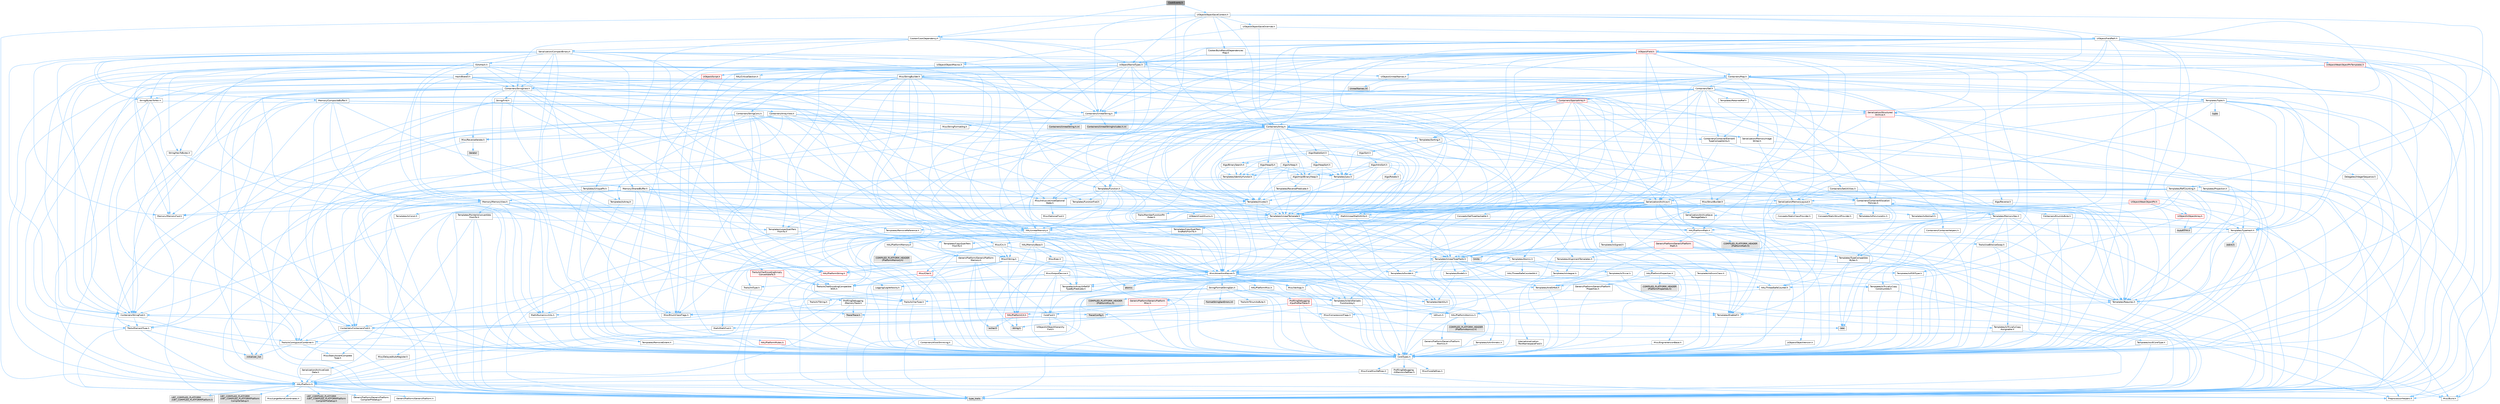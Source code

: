 digraph "CookEvents.h"
{
 // INTERACTIVE_SVG=YES
 // LATEX_PDF_SIZE
  bgcolor="transparent";
  edge [fontname=Helvetica,fontsize=10,labelfontname=Helvetica,labelfontsize=10];
  node [fontname=Helvetica,fontsize=10,shape=box,height=0.2,width=0.4];
  Node1 [id="Node000001",label="CookEvents.h",height=0.2,width=0.4,color="gray40", fillcolor="grey60", style="filled", fontcolor="black",tooltip=" "];
  Node1 -> Node2 [id="edge1_Node000001_Node000002",color="steelblue1",style="solid",tooltip=" "];
  Node2 [id="Node000002",label="Containers/Array.h",height=0.2,width=0.4,color="grey40", fillcolor="white", style="filled",URL="$df/dd0/Array_8h.html",tooltip=" "];
  Node2 -> Node3 [id="edge2_Node000002_Node000003",color="steelblue1",style="solid",tooltip=" "];
  Node3 [id="Node000003",label="CoreTypes.h",height=0.2,width=0.4,color="grey40", fillcolor="white", style="filled",URL="$dc/dec/CoreTypes_8h.html",tooltip=" "];
  Node3 -> Node4 [id="edge3_Node000003_Node000004",color="steelblue1",style="solid",tooltip=" "];
  Node4 [id="Node000004",label="HAL/Platform.h",height=0.2,width=0.4,color="grey40", fillcolor="white", style="filled",URL="$d9/dd0/Platform_8h.html",tooltip=" "];
  Node4 -> Node5 [id="edge4_Node000004_Node000005",color="steelblue1",style="solid",tooltip=" "];
  Node5 [id="Node000005",label="Misc/Build.h",height=0.2,width=0.4,color="grey40", fillcolor="white", style="filled",URL="$d3/dbb/Build_8h.html",tooltip=" "];
  Node4 -> Node6 [id="edge5_Node000004_Node000006",color="steelblue1",style="solid",tooltip=" "];
  Node6 [id="Node000006",label="Misc/LargeWorldCoordinates.h",height=0.2,width=0.4,color="grey40", fillcolor="white", style="filled",URL="$d2/dcb/LargeWorldCoordinates_8h.html",tooltip=" "];
  Node4 -> Node7 [id="edge6_Node000004_Node000007",color="steelblue1",style="solid",tooltip=" "];
  Node7 [id="Node000007",label="type_traits",height=0.2,width=0.4,color="grey60", fillcolor="#E0E0E0", style="filled",tooltip=" "];
  Node4 -> Node8 [id="edge7_Node000004_Node000008",color="steelblue1",style="solid",tooltip=" "];
  Node8 [id="Node000008",label="PreprocessorHelpers.h",height=0.2,width=0.4,color="grey40", fillcolor="white", style="filled",URL="$db/ddb/PreprocessorHelpers_8h.html",tooltip=" "];
  Node4 -> Node9 [id="edge8_Node000004_Node000009",color="steelblue1",style="solid",tooltip=" "];
  Node9 [id="Node000009",label="UBT_COMPILED_PLATFORM\l/UBT_COMPILED_PLATFORMPlatform\lCompilerPreSetup.h",height=0.2,width=0.4,color="grey60", fillcolor="#E0E0E0", style="filled",tooltip=" "];
  Node4 -> Node10 [id="edge9_Node000004_Node000010",color="steelblue1",style="solid",tooltip=" "];
  Node10 [id="Node000010",label="GenericPlatform/GenericPlatform\lCompilerPreSetup.h",height=0.2,width=0.4,color="grey40", fillcolor="white", style="filled",URL="$d9/dc8/GenericPlatformCompilerPreSetup_8h.html",tooltip=" "];
  Node4 -> Node11 [id="edge10_Node000004_Node000011",color="steelblue1",style="solid",tooltip=" "];
  Node11 [id="Node000011",label="GenericPlatform/GenericPlatform.h",height=0.2,width=0.4,color="grey40", fillcolor="white", style="filled",URL="$d6/d84/GenericPlatform_8h.html",tooltip=" "];
  Node4 -> Node12 [id="edge11_Node000004_Node000012",color="steelblue1",style="solid",tooltip=" "];
  Node12 [id="Node000012",label="UBT_COMPILED_PLATFORM\l/UBT_COMPILED_PLATFORMPlatform.h",height=0.2,width=0.4,color="grey60", fillcolor="#E0E0E0", style="filled",tooltip=" "];
  Node4 -> Node13 [id="edge12_Node000004_Node000013",color="steelblue1",style="solid",tooltip=" "];
  Node13 [id="Node000013",label="UBT_COMPILED_PLATFORM\l/UBT_COMPILED_PLATFORMPlatform\lCompilerSetup.h",height=0.2,width=0.4,color="grey60", fillcolor="#E0E0E0", style="filled",tooltip=" "];
  Node3 -> Node14 [id="edge13_Node000003_Node000014",color="steelblue1",style="solid",tooltip=" "];
  Node14 [id="Node000014",label="ProfilingDebugging\l/UMemoryDefines.h",height=0.2,width=0.4,color="grey40", fillcolor="white", style="filled",URL="$d2/da2/UMemoryDefines_8h.html",tooltip=" "];
  Node3 -> Node15 [id="edge14_Node000003_Node000015",color="steelblue1",style="solid",tooltip=" "];
  Node15 [id="Node000015",label="Misc/CoreMiscDefines.h",height=0.2,width=0.4,color="grey40", fillcolor="white", style="filled",URL="$da/d38/CoreMiscDefines_8h.html",tooltip=" "];
  Node15 -> Node4 [id="edge15_Node000015_Node000004",color="steelblue1",style="solid",tooltip=" "];
  Node15 -> Node8 [id="edge16_Node000015_Node000008",color="steelblue1",style="solid",tooltip=" "];
  Node3 -> Node16 [id="edge17_Node000003_Node000016",color="steelblue1",style="solid",tooltip=" "];
  Node16 [id="Node000016",label="Misc/CoreDefines.h",height=0.2,width=0.4,color="grey40", fillcolor="white", style="filled",URL="$d3/dd2/CoreDefines_8h.html",tooltip=" "];
  Node2 -> Node17 [id="edge18_Node000002_Node000017",color="steelblue1",style="solid",tooltip=" "];
  Node17 [id="Node000017",label="Misc/AssertionMacros.h",height=0.2,width=0.4,color="grey40", fillcolor="white", style="filled",URL="$d0/dfa/AssertionMacros_8h.html",tooltip=" "];
  Node17 -> Node3 [id="edge19_Node000017_Node000003",color="steelblue1",style="solid",tooltip=" "];
  Node17 -> Node4 [id="edge20_Node000017_Node000004",color="steelblue1",style="solid",tooltip=" "];
  Node17 -> Node18 [id="edge21_Node000017_Node000018",color="steelblue1",style="solid",tooltip=" "];
  Node18 [id="Node000018",label="HAL/PlatformMisc.h",height=0.2,width=0.4,color="grey40", fillcolor="white", style="filled",URL="$d0/df5/PlatformMisc_8h.html",tooltip=" "];
  Node18 -> Node3 [id="edge22_Node000018_Node000003",color="steelblue1",style="solid",tooltip=" "];
  Node18 -> Node19 [id="edge23_Node000018_Node000019",color="steelblue1",style="solid",tooltip=" "];
  Node19 [id="Node000019",label="GenericPlatform/GenericPlatform\lMisc.h",height=0.2,width=0.4,color="red", fillcolor="#FFF0F0", style="filled",URL="$db/d9a/GenericPlatformMisc_8h.html",tooltip=" "];
  Node19 -> Node20 [id="edge24_Node000019_Node000020",color="steelblue1",style="solid",tooltip=" "];
  Node20 [id="Node000020",label="Containers/StringFwd.h",height=0.2,width=0.4,color="grey40", fillcolor="white", style="filled",URL="$df/d37/StringFwd_8h.html",tooltip=" "];
  Node20 -> Node3 [id="edge25_Node000020_Node000003",color="steelblue1",style="solid",tooltip=" "];
  Node20 -> Node21 [id="edge26_Node000020_Node000021",color="steelblue1",style="solid",tooltip=" "];
  Node21 [id="Node000021",label="Traits/ElementType.h",height=0.2,width=0.4,color="grey40", fillcolor="white", style="filled",URL="$d5/d4f/ElementType_8h.html",tooltip=" "];
  Node21 -> Node4 [id="edge27_Node000021_Node000004",color="steelblue1",style="solid",tooltip=" "];
  Node21 -> Node22 [id="edge28_Node000021_Node000022",color="steelblue1",style="solid",tooltip=" "];
  Node22 [id="Node000022",label="initializer_list",height=0.2,width=0.4,color="grey60", fillcolor="#E0E0E0", style="filled",tooltip=" "];
  Node21 -> Node7 [id="edge29_Node000021_Node000007",color="steelblue1",style="solid",tooltip=" "];
  Node20 -> Node23 [id="edge30_Node000020_Node000023",color="steelblue1",style="solid",tooltip=" "];
  Node23 [id="Node000023",label="Traits/IsContiguousContainer.h",height=0.2,width=0.4,color="grey40", fillcolor="white", style="filled",URL="$d5/d3c/IsContiguousContainer_8h.html",tooltip=" "];
  Node23 -> Node3 [id="edge31_Node000023_Node000003",color="steelblue1",style="solid",tooltip=" "];
  Node23 -> Node24 [id="edge32_Node000023_Node000024",color="steelblue1",style="solid",tooltip=" "];
  Node24 [id="Node000024",label="Misc/StaticAssertComplete\lType.h",height=0.2,width=0.4,color="grey40", fillcolor="white", style="filled",URL="$d5/d4e/StaticAssertCompleteType_8h.html",tooltip=" "];
  Node23 -> Node22 [id="edge33_Node000023_Node000022",color="steelblue1",style="solid",tooltip=" "];
  Node19 -> Node25 [id="edge34_Node000019_Node000025",color="steelblue1",style="solid",tooltip=" "];
  Node25 [id="Node000025",label="CoreFwd.h",height=0.2,width=0.4,color="grey40", fillcolor="white", style="filled",URL="$d1/d1e/CoreFwd_8h.html",tooltip=" "];
  Node25 -> Node3 [id="edge35_Node000025_Node000003",color="steelblue1",style="solid",tooltip=" "];
  Node25 -> Node26 [id="edge36_Node000025_Node000026",color="steelblue1",style="solid",tooltip=" "];
  Node26 [id="Node000026",label="Containers/ContainersFwd.h",height=0.2,width=0.4,color="grey40", fillcolor="white", style="filled",URL="$d4/d0a/ContainersFwd_8h.html",tooltip=" "];
  Node26 -> Node4 [id="edge37_Node000026_Node000004",color="steelblue1",style="solid",tooltip=" "];
  Node26 -> Node3 [id="edge38_Node000026_Node000003",color="steelblue1",style="solid",tooltip=" "];
  Node26 -> Node23 [id="edge39_Node000026_Node000023",color="steelblue1",style="solid",tooltip=" "];
  Node25 -> Node27 [id="edge40_Node000025_Node000027",color="steelblue1",style="solid",tooltip=" "];
  Node27 [id="Node000027",label="Math/MathFwd.h",height=0.2,width=0.4,color="grey40", fillcolor="white", style="filled",URL="$d2/d10/MathFwd_8h.html",tooltip=" "];
  Node27 -> Node4 [id="edge41_Node000027_Node000004",color="steelblue1",style="solid",tooltip=" "];
  Node25 -> Node28 [id="edge42_Node000025_Node000028",color="steelblue1",style="solid",tooltip=" "];
  Node28 [id="Node000028",label="UObject/UObjectHierarchy\lFwd.h",height=0.2,width=0.4,color="grey40", fillcolor="white", style="filled",URL="$d3/d13/UObjectHierarchyFwd_8h.html",tooltip=" "];
  Node19 -> Node3 [id="edge43_Node000019_Node000003",color="steelblue1",style="solid",tooltip=" "];
  Node19 -> Node30 [id="edge44_Node000019_Node000030",color="steelblue1",style="solid",tooltip=" "];
  Node30 [id="Node000030",label="HAL/PlatformCrt.h",height=0.2,width=0.4,color="red", fillcolor="#FFF0F0", style="filled",URL="$d8/d75/PlatformCrt_8h.html",tooltip=" "];
  Node30 -> Node31 [id="edge45_Node000030_Node000031",color="steelblue1",style="solid",tooltip=" "];
  Node31 [id="Node000031",label="new",height=0.2,width=0.4,color="grey60", fillcolor="#E0E0E0", style="filled",tooltip=" "];
  Node30 -> Node32 [id="edge46_Node000030_Node000032",color="steelblue1",style="solid",tooltip=" "];
  Node32 [id="Node000032",label="wchar.h",height=0.2,width=0.4,color="grey60", fillcolor="#E0E0E0", style="filled",tooltip=" "];
  Node30 -> Node39 [id="edge47_Node000030_Node000039",color="steelblue1",style="solid",tooltip=" "];
  Node39 [id="Node000039",label="string.h",height=0.2,width=0.4,color="grey60", fillcolor="#E0E0E0", style="filled",tooltip=" "];
  Node19 -> Node40 [id="edge48_Node000019_Node000040",color="steelblue1",style="solid",tooltip=" "];
  Node40 [id="Node000040",label="Math/NumericLimits.h",height=0.2,width=0.4,color="grey40", fillcolor="white", style="filled",URL="$df/d1b/NumericLimits_8h.html",tooltip=" "];
  Node40 -> Node3 [id="edge49_Node000040_Node000003",color="steelblue1",style="solid",tooltip=" "];
  Node19 -> Node41 [id="edge50_Node000019_Node000041",color="steelblue1",style="solid",tooltip=" "];
  Node41 [id="Node000041",label="Misc/CompressionFlags.h",height=0.2,width=0.4,color="grey40", fillcolor="white", style="filled",URL="$d9/d76/CompressionFlags_8h.html",tooltip=" "];
  Node19 -> Node42 [id="edge51_Node000019_Node000042",color="steelblue1",style="solid",tooltip=" "];
  Node42 [id="Node000042",label="Misc/EnumClassFlags.h",height=0.2,width=0.4,color="grey40", fillcolor="white", style="filled",URL="$d8/de7/EnumClassFlags_8h.html",tooltip=" "];
  Node18 -> Node45 [id="edge52_Node000018_Node000045",color="steelblue1",style="solid",tooltip=" "];
  Node45 [id="Node000045",label="COMPILED_PLATFORM_HEADER\l(PlatformMisc.h)",height=0.2,width=0.4,color="grey60", fillcolor="#E0E0E0", style="filled",tooltip=" "];
  Node18 -> Node46 [id="edge53_Node000018_Node000046",color="steelblue1",style="solid",tooltip=" "];
  Node46 [id="Node000046",label="ProfilingDebugging\l/CpuProfilerTrace.h",height=0.2,width=0.4,color="red", fillcolor="#FFF0F0", style="filled",URL="$da/dcb/CpuProfilerTrace_8h.html",tooltip=" "];
  Node46 -> Node3 [id="edge54_Node000046_Node000003",color="steelblue1",style="solid",tooltip=" "];
  Node46 -> Node26 [id="edge55_Node000046_Node000026",color="steelblue1",style="solid",tooltip=" "];
  Node46 -> Node47 [id="edge56_Node000046_Node000047",color="steelblue1",style="solid",tooltip=" "];
  Node47 [id="Node000047",label="HAL/PlatformAtomics.h",height=0.2,width=0.4,color="grey40", fillcolor="white", style="filled",URL="$d3/d36/PlatformAtomics_8h.html",tooltip=" "];
  Node47 -> Node3 [id="edge57_Node000047_Node000003",color="steelblue1",style="solid",tooltip=" "];
  Node47 -> Node48 [id="edge58_Node000047_Node000048",color="steelblue1",style="solid",tooltip=" "];
  Node48 [id="Node000048",label="GenericPlatform/GenericPlatform\lAtomics.h",height=0.2,width=0.4,color="grey40", fillcolor="white", style="filled",URL="$da/d72/GenericPlatformAtomics_8h.html",tooltip=" "];
  Node48 -> Node3 [id="edge59_Node000048_Node000003",color="steelblue1",style="solid",tooltip=" "];
  Node47 -> Node49 [id="edge60_Node000047_Node000049",color="steelblue1",style="solid",tooltip=" "];
  Node49 [id="Node000049",label="COMPILED_PLATFORM_HEADER\l(PlatformAtomics.h)",height=0.2,width=0.4,color="grey60", fillcolor="#E0E0E0", style="filled",tooltip=" "];
  Node46 -> Node8 [id="edge61_Node000046_Node000008",color="steelblue1",style="solid",tooltip=" "];
  Node46 -> Node5 [id="edge62_Node000046_Node000005",color="steelblue1",style="solid",tooltip=" "];
  Node46 -> Node50 [id="edge63_Node000046_Node000050",color="steelblue1",style="solid",tooltip=" "];
  Node50 [id="Node000050",label="Trace/Config.h",height=0.2,width=0.4,color="grey60", fillcolor="#E0E0E0", style="filled",tooltip=" "];
  Node46 -> Node53 [id="edge64_Node000046_Node000053",color="steelblue1",style="solid",tooltip=" "];
  Node53 [id="Node000053",label="Trace/Trace.h",height=0.2,width=0.4,color="grey60", fillcolor="#E0E0E0", style="filled",tooltip=" "];
  Node17 -> Node8 [id="edge65_Node000017_Node000008",color="steelblue1",style="solid",tooltip=" "];
  Node17 -> Node54 [id="edge66_Node000017_Node000054",color="steelblue1",style="solid",tooltip=" "];
  Node54 [id="Node000054",label="Templates/EnableIf.h",height=0.2,width=0.4,color="grey40", fillcolor="white", style="filled",URL="$d7/d60/EnableIf_8h.html",tooltip=" "];
  Node54 -> Node3 [id="edge67_Node000054_Node000003",color="steelblue1",style="solid",tooltip=" "];
  Node17 -> Node55 [id="edge68_Node000017_Node000055",color="steelblue1",style="solid",tooltip=" "];
  Node55 [id="Node000055",label="Templates/IsArrayOrRefOf\lTypeByPredicate.h",height=0.2,width=0.4,color="grey40", fillcolor="white", style="filled",URL="$d6/da1/IsArrayOrRefOfTypeByPredicate_8h.html",tooltip=" "];
  Node55 -> Node3 [id="edge69_Node000055_Node000003",color="steelblue1",style="solid",tooltip=" "];
  Node17 -> Node56 [id="edge70_Node000017_Node000056",color="steelblue1",style="solid",tooltip=" "];
  Node56 [id="Node000056",label="Templates/IsValidVariadic\lFunctionArg.h",height=0.2,width=0.4,color="grey40", fillcolor="white", style="filled",URL="$d0/dc8/IsValidVariadicFunctionArg_8h.html",tooltip=" "];
  Node56 -> Node3 [id="edge71_Node000056_Node000003",color="steelblue1",style="solid",tooltip=" "];
  Node56 -> Node57 [id="edge72_Node000056_Node000057",color="steelblue1",style="solid",tooltip=" "];
  Node57 [id="Node000057",label="IsEnum.h",height=0.2,width=0.4,color="grey40", fillcolor="white", style="filled",URL="$d4/de5/IsEnum_8h.html",tooltip=" "];
  Node56 -> Node7 [id="edge73_Node000056_Node000007",color="steelblue1",style="solid",tooltip=" "];
  Node17 -> Node58 [id="edge74_Node000017_Node000058",color="steelblue1",style="solid",tooltip=" "];
  Node58 [id="Node000058",label="Traits/IsCharEncodingCompatible\lWith.h",height=0.2,width=0.4,color="grey40", fillcolor="white", style="filled",URL="$df/dd1/IsCharEncodingCompatibleWith_8h.html",tooltip=" "];
  Node58 -> Node7 [id="edge75_Node000058_Node000007",color="steelblue1",style="solid",tooltip=" "];
  Node58 -> Node59 [id="edge76_Node000058_Node000059",color="steelblue1",style="solid",tooltip=" "];
  Node59 [id="Node000059",label="Traits/IsCharType.h",height=0.2,width=0.4,color="grey40", fillcolor="white", style="filled",URL="$db/d51/IsCharType_8h.html",tooltip=" "];
  Node59 -> Node3 [id="edge77_Node000059_Node000003",color="steelblue1",style="solid",tooltip=" "];
  Node17 -> Node60 [id="edge78_Node000017_Node000060",color="steelblue1",style="solid",tooltip=" "];
  Node60 [id="Node000060",label="Misc/VarArgs.h",height=0.2,width=0.4,color="grey40", fillcolor="white", style="filled",URL="$d5/d6f/VarArgs_8h.html",tooltip=" "];
  Node60 -> Node3 [id="edge79_Node000060_Node000003",color="steelblue1",style="solid",tooltip=" "];
  Node17 -> Node61 [id="edge80_Node000017_Node000061",color="steelblue1",style="solid",tooltip=" "];
  Node61 [id="Node000061",label="String/FormatStringSan.h",height=0.2,width=0.4,color="grey40", fillcolor="white", style="filled",URL="$d3/d8b/FormatStringSan_8h.html",tooltip=" "];
  Node61 -> Node7 [id="edge81_Node000061_Node000007",color="steelblue1",style="solid",tooltip=" "];
  Node61 -> Node3 [id="edge82_Node000061_Node000003",color="steelblue1",style="solid",tooltip=" "];
  Node61 -> Node62 [id="edge83_Node000061_Node000062",color="steelblue1",style="solid",tooltip=" "];
  Node62 [id="Node000062",label="Templates/Requires.h",height=0.2,width=0.4,color="grey40", fillcolor="white", style="filled",URL="$dc/d96/Requires_8h.html",tooltip=" "];
  Node62 -> Node54 [id="edge84_Node000062_Node000054",color="steelblue1",style="solid",tooltip=" "];
  Node62 -> Node7 [id="edge85_Node000062_Node000007",color="steelblue1",style="solid",tooltip=" "];
  Node61 -> Node63 [id="edge86_Node000061_Node000063",color="steelblue1",style="solid",tooltip=" "];
  Node63 [id="Node000063",label="Templates/Identity.h",height=0.2,width=0.4,color="grey40", fillcolor="white", style="filled",URL="$d0/dd5/Identity_8h.html",tooltip=" "];
  Node61 -> Node56 [id="edge87_Node000061_Node000056",color="steelblue1",style="solid",tooltip=" "];
  Node61 -> Node59 [id="edge88_Node000061_Node000059",color="steelblue1",style="solid",tooltip=" "];
  Node61 -> Node64 [id="edge89_Node000061_Node000064",color="steelblue1",style="solid",tooltip=" "];
  Node64 [id="Node000064",label="Traits/IsTEnumAsByte.h",height=0.2,width=0.4,color="grey40", fillcolor="white", style="filled",URL="$d1/de6/IsTEnumAsByte_8h.html",tooltip=" "];
  Node61 -> Node65 [id="edge90_Node000061_Node000065",color="steelblue1",style="solid",tooltip=" "];
  Node65 [id="Node000065",label="Traits/IsTString.h",height=0.2,width=0.4,color="grey40", fillcolor="white", style="filled",URL="$d0/df8/IsTString_8h.html",tooltip=" "];
  Node65 -> Node26 [id="edge91_Node000065_Node000026",color="steelblue1",style="solid",tooltip=" "];
  Node61 -> Node26 [id="edge92_Node000061_Node000026",color="steelblue1",style="solid",tooltip=" "];
  Node61 -> Node66 [id="edge93_Node000061_Node000066",color="steelblue1",style="solid",tooltip=" "];
  Node66 [id="Node000066",label="FormatStringSanErrors.inl",height=0.2,width=0.4,color="grey60", fillcolor="#E0E0E0", style="filled",tooltip=" "];
  Node17 -> Node67 [id="edge94_Node000017_Node000067",color="steelblue1",style="solid",tooltip=" "];
  Node67 [id="Node000067",label="atomic",height=0.2,width=0.4,color="grey60", fillcolor="#E0E0E0", style="filled",tooltip=" "];
  Node2 -> Node68 [id="edge95_Node000002_Node000068",color="steelblue1",style="solid",tooltip=" "];
  Node68 [id="Node000068",label="Misc/IntrusiveUnsetOptional\lState.h",height=0.2,width=0.4,color="grey40", fillcolor="white", style="filled",URL="$d2/d0a/IntrusiveUnsetOptionalState_8h.html",tooltip=" "];
  Node68 -> Node69 [id="edge96_Node000068_Node000069",color="steelblue1",style="solid",tooltip=" "];
  Node69 [id="Node000069",label="Misc/OptionalFwd.h",height=0.2,width=0.4,color="grey40", fillcolor="white", style="filled",URL="$dc/d50/OptionalFwd_8h.html",tooltip=" "];
  Node2 -> Node70 [id="edge97_Node000002_Node000070",color="steelblue1",style="solid",tooltip=" "];
  Node70 [id="Node000070",label="Misc/ReverseIterate.h",height=0.2,width=0.4,color="grey40", fillcolor="white", style="filled",URL="$db/de3/ReverseIterate_8h.html",tooltip=" "];
  Node70 -> Node4 [id="edge98_Node000070_Node000004",color="steelblue1",style="solid",tooltip=" "];
  Node70 -> Node71 [id="edge99_Node000070_Node000071",color="steelblue1",style="solid",tooltip=" "];
  Node71 [id="Node000071",label="iterator",height=0.2,width=0.4,color="grey60", fillcolor="#E0E0E0", style="filled",tooltip=" "];
  Node2 -> Node72 [id="edge100_Node000002_Node000072",color="steelblue1",style="solid",tooltip=" "];
  Node72 [id="Node000072",label="HAL/UnrealMemory.h",height=0.2,width=0.4,color="grey40", fillcolor="white", style="filled",URL="$d9/d96/UnrealMemory_8h.html",tooltip=" "];
  Node72 -> Node3 [id="edge101_Node000072_Node000003",color="steelblue1",style="solid",tooltip=" "];
  Node72 -> Node73 [id="edge102_Node000072_Node000073",color="steelblue1",style="solid",tooltip=" "];
  Node73 [id="Node000073",label="GenericPlatform/GenericPlatform\lMemory.h",height=0.2,width=0.4,color="grey40", fillcolor="white", style="filled",URL="$dd/d22/GenericPlatformMemory_8h.html",tooltip=" "];
  Node73 -> Node25 [id="edge103_Node000073_Node000025",color="steelblue1",style="solid",tooltip=" "];
  Node73 -> Node3 [id="edge104_Node000073_Node000003",color="steelblue1",style="solid",tooltip=" "];
  Node73 -> Node74 [id="edge105_Node000073_Node000074",color="steelblue1",style="solid",tooltip=" "];
  Node74 [id="Node000074",label="HAL/PlatformString.h",height=0.2,width=0.4,color="red", fillcolor="#FFF0F0", style="filled",URL="$db/db5/PlatformString_8h.html",tooltip=" "];
  Node74 -> Node3 [id="edge106_Node000074_Node000003",color="steelblue1",style="solid",tooltip=" "];
  Node73 -> Node39 [id="edge107_Node000073_Node000039",color="steelblue1",style="solid",tooltip=" "];
  Node73 -> Node32 [id="edge108_Node000073_Node000032",color="steelblue1",style="solid",tooltip=" "];
  Node72 -> Node76 [id="edge109_Node000072_Node000076",color="steelblue1",style="solid",tooltip=" "];
  Node76 [id="Node000076",label="HAL/MemoryBase.h",height=0.2,width=0.4,color="grey40", fillcolor="white", style="filled",URL="$d6/d9f/MemoryBase_8h.html",tooltip=" "];
  Node76 -> Node3 [id="edge110_Node000076_Node000003",color="steelblue1",style="solid",tooltip=" "];
  Node76 -> Node47 [id="edge111_Node000076_Node000047",color="steelblue1",style="solid",tooltip=" "];
  Node76 -> Node30 [id="edge112_Node000076_Node000030",color="steelblue1",style="solid",tooltip=" "];
  Node76 -> Node77 [id="edge113_Node000076_Node000077",color="steelblue1",style="solid",tooltip=" "];
  Node77 [id="Node000077",label="Misc/Exec.h",height=0.2,width=0.4,color="grey40", fillcolor="white", style="filled",URL="$de/ddb/Exec_8h.html",tooltip=" "];
  Node77 -> Node3 [id="edge114_Node000077_Node000003",color="steelblue1",style="solid",tooltip=" "];
  Node77 -> Node17 [id="edge115_Node000077_Node000017",color="steelblue1",style="solid",tooltip=" "];
  Node76 -> Node78 [id="edge116_Node000076_Node000078",color="steelblue1",style="solid",tooltip=" "];
  Node78 [id="Node000078",label="Misc/OutputDevice.h",height=0.2,width=0.4,color="grey40", fillcolor="white", style="filled",URL="$d7/d32/OutputDevice_8h.html",tooltip=" "];
  Node78 -> Node25 [id="edge117_Node000078_Node000025",color="steelblue1",style="solid",tooltip=" "];
  Node78 -> Node3 [id="edge118_Node000078_Node000003",color="steelblue1",style="solid",tooltip=" "];
  Node78 -> Node79 [id="edge119_Node000078_Node000079",color="steelblue1",style="solid",tooltip=" "];
  Node79 [id="Node000079",label="Logging/LogVerbosity.h",height=0.2,width=0.4,color="grey40", fillcolor="white", style="filled",URL="$d2/d8f/LogVerbosity_8h.html",tooltip=" "];
  Node79 -> Node3 [id="edge120_Node000079_Node000003",color="steelblue1",style="solid",tooltip=" "];
  Node78 -> Node60 [id="edge121_Node000078_Node000060",color="steelblue1",style="solid",tooltip=" "];
  Node78 -> Node55 [id="edge122_Node000078_Node000055",color="steelblue1",style="solid",tooltip=" "];
  Node78 -> Node56 [id="edge123_Node000078_Node000056",color="steelblue1",style="solid",tooltip=" "];
  Node78 -> Node58 [id="edge124_Node000078_Node000058",color="steelblue1",style="solid",tooltip=" "];
  Node76 -> Node80 [id="edge125_Node000076_Node000080",color="steelblue1",style="solid",tooltip=" "];
  Node80 [id="Node000080",label="Templates/Atomic.h",height=0.2,width=0.4,color="grey40", fillcolor="white", style="filled",URL="$d3/d91/Atomic_8h.html",tooltip=" "];
  Node80 -> Node81 [id="edge126_Node000080_Node000081",color="steelblue1",style="solid",tooltip=" "];
  Node81 [id="Node000081",label="HAL/ThreadSafeCounter.h",height=0.2,width=0.4,color="grey40", fillcolor="white", style="filled",URL="$dc/dc9/ThreadSafeCounter_8h.html",tooltip=" "];
  Node81 -> Node3 [id="edge127_Node000081_Node000003",color="steelblue1",style="solid",tooltip=" "];
  Node81 -> Node47 [id="edge128_Node000081_Node000047",color="steelblue1",style="solid",tooltip=" "];
  Node80 -> Node82 [id="edge129_Node000080_Node000082",color="steelblue1",style="solid",tooltip=" "];
  Node82 [id="Node000082",label="HAL/ThreadSafeCounter64.h",height=0.2,width=0.4,color="grey40", fillcolor="white", style="filled",URL="$d0/d12/ThreadSafeCounter64_8h.html",tooltip=" "];
  Node82 -> Node3 [id="edge130_Node000082_Node000003",color="steelblue1",style="solid",tooltip=" "];
  Node82 -> Node81 [id="edge131_Node000082_Node000081",color="steelblue1",style="solid",tooltip=" "];
  Node80 -> Node83 [id="edge132_Node000080_Node000083",color="steelblue1",style="solid",tooltip=" "];
  Node83 [id="Node000083",label="Templates/IsIntegral.h",height=0.2,width=0.4,color="grey40", fillcolor="white", style="filled",URL="$da/d64/IsIntegral_8h.html",tooltip=" "];
  Node83 -> Node3 [id="edge133_Node000083_Node000003",color="steelblue1",style="solid",tooltip=" "];
  Node80 -> Node84 [id="edge134_Node000080_Node000084",color="steelblue1",style="solid",tooltip=" "];
  Node84 [id="Node000084",label="Templates/IsTrivial.h",height=0.2,width=0.4,color="grey40", fillcolor="white", style="filled",URL="$da/d4c/IsTrivial_8h.html",tooltip=" "];
  Node84 -> Node85 [id="edge135_Node000084_Node000085",color="steelblue1",style="solid",tooltip=" "];
  Node85 [id="Node000085",label="Templates/AndOrNot.h",height=0.2,width=0.4,color="grey40", fillcolor="white", style="filled",URL="$db/d0a/AndOrNot_8h.html",tooltip=" "];
  Node85 -> Node3 [id="edge136_Node000085_Node000003",color="steelblue1",style="solid",tooltip=" "];
  Node84 -> Node86 [id="edge137_Node000084_Node000086",color="steelblue1",style="solid",tooltip=" "];
  Node86 [id="Node000086",label="Templates/IsTriviallyCopy\lConstructible.h",height=0.2,width=0.4,color="grey40", fillcolor="white", style="filled",URL="$d3/d78/IsTriviallyCopyConstructible_8h.html",tooltip=" "];
  Node86 -> Node3 [id="edge138_Node000086_Node000003",color="steelblue1",style="solid",tooltip=" "];
  Node86 -> Node7 [id="edge139_Node000086_Node000007",color="steelblue1",style="solid",tooltip=" "];
  Node84 -> Node87 [id="edge140_Node000084_Node000087",color="steelblue1",style="solid",tooltip=" "];
  Node87 [id="Node000087",label="Templates/IsTriviallyCopy\lAssignable.h",height=0.2,width=0.4,color="grey40", fillcolor="white", style="filled",URL="$d2/df2/IsTriviallyCopyAssignable_8h.html",tooltip=" "];
  Node87 -> Node3 [id="edge141_Node000087_Node000003",color="steelblue1",style="solid",tooltip=" "];
  Node87 -> Node7 [id="edge142_Node000087_Node000007",color="steelblue1",style="solid",tooltip=" "];
  Node84 -> Node7 [id="edge143_Node000084_Node000007",color="steelblue1",style="solid",tooltip=" "];
  Node80 -> Node88 [id="edge144_Node000080_Node000088",color="steelblue1",style="solid",tooltip=" "];
  Node88 [id="Node000088",label="Traits/IntType.h",height=0.2,width=0.4,color="grey40", fillcolor="white", style="filled",URL="$d7/deb/IntType_8h.html",tooltip=" "];
  Node88 -> Node4 [id="edge145_Node000088_Node000004",color="steelblue1",style="solid",tooltip=" "];
  Node80 -> Node67 [id="edge146_Node000080_Node000067",color="steelblue1",style="solid",tooltip=" "];
  Node72 -> Node89 [id="edge147_Node000072_Node000089",color="steelblue1",style="solid",tooltip=" "];
  Node89 [id="Node000089",label="HAL/PlatformMemory.h",height=0.2,width=0.4,color="grey40", fillcolor="white", style="filled",URL="$de/d68/PlatformMemory_8h.html",tooltip=" "];
  Node89 -> Node3 [id="edge148_Node000089_Node000003",color="steelblue1",style="solid",tooltip=" "];
  Node89 -> Node73 [id="edge149_Node000089_Node000073",color="steelblue1",style="solid",tooltip=" "];
  Node89 -> Node90 [id="edge150_Node000089_Node000090",color="steelblue1",style="solid",tooltip=" "];
  Node90 [id="Node000090",label="COMPILED_PLATFORM_HEADER\l(PlatformMemory.h)",height=0.2,width=0.4,color="grey60", fillcolor="#E0E0E0", style="filled",tooltip=" "];
  Node72 -> Node91 [id="edge151_Node000072_Node000091",color="steelblue1",style="solid",tooltip=" "];
  Node91 [id="Node000091",label="ProfilingDebugging\l/MemoryTrace.h",height=0.2,width=0.4,color="grey40", fillcolor="white", style="filled",URL="$da/dd7/MemoryTrace_8h.html",tooltip=" "];
  Node91 -> Node4 [id="edge152_Node000091_Node000004",color="steelblue1",style="solid",tooltip=" "];
  Node91 -> Node42 [id="edge153_Node000091_Node000042",color="steelblue1",style="solid",tooltip=" "];
  Node91 -> Node50 [id="edge154_Node000091_Node000050",color="steelblue1",style="solid",tooltip=" "];
  Node91 -> Node53 [id="edge155_Node000091_Node000053",color="steelblue1",style="solid",tooltip=" "];
  Node72 -> Node92 [id="edge156_Node000072_Node000092",color="steelblue1",style="solid",tooltip=" "];
  Node92 [id="Node000092",label="Templates/IsPointer.h",height=0.2,width=0.4,color="grey40", fillcolor="white", style="filled",URL="$d7/d05/IsPointer_8h.html",tooltip=" "];
  Node92 -> Node3 [id="edge157_Node000092_Node000003",color="steelblue1",style="solid",tooltip=" "];
  Node2 -> Node93 [id="edge158_Node000002_Node000093",color="steelblue1",style="solid",tooltip=" "];
  Node93 [id="Node000093",label="Templates/UnrealTypeTraits.h",height=0.2,width=0.4,color="grey40", fillcolor="white", style="filled",URL="$d2/d2d/UnrealTypeTraits_8h.html",tooltip=" "];
  Node93 -> Node3 [id="edge159_Node000093_Node000003",color="steelblue1",style="solid",tooltip=" "];
  Node93 -> Node92 [id="edge160_Node000093_Node000092",color="steelblue1",style="solid",tooltip=" "];
  Node93 -> Node17 [id="edge161_Node000093_Node000017",color="steelblue1",style="solid",tooltip=" "];
  Node93 -> Node85 [id="edge162_Node000093_Node000085",color="steelblue1",style="solid",tooltip=" "];
  Node93 -> Node54 [id="edge163_Node000093_Node000054",color="steelblue1",style="solid",tooltip=" "];
  Node93 -> Node94 [id="edge164_Node000093_Node000094",color="steelblue1",style="solid",tooltip=" "];
  Node94 [id="Node000094",label="Templates/IsArithmetic.h",height=0.2,width=0.4,color="grey40", fillcolor="white", style="filled",URL="$d2/d5d/IsArithmetic_8h.html",tooltip=" "];
  Node94 -> Node3 [id="edge165_Node000094_Node000003",color="steelblue1",style="solid",tooltip=" "];
  Node93 -> Node57 [id="edge166_Node000093_Node000057",color="steelblue1",style="solid",tooltip=" "];
  Node93 -> Node95 [id="edge167_Node000093_Node000095",color="steelblue1",style="solid",tooltip=" "];
  Node95 [id="Node000095",label="Templates/Models.h",height=0.2,width=0.4,color="grey40", fillcolor="white", style="filled",URL="$d3/d0c/Models_8h.html",tooltip=" "];
  Node95 -> Node63 [id="edge168_Node000095_Node000063",color="steelblue1",style="solid",tooltip=" "];
  Node93 -> Node96 [id="edge169_Node000093_Node000096",color="steelblue1",style="solid",tooltip=" "];
  Node96 [id="Node000096",label="Templates/IsPODType.h",height=0.2,width=0.4,color="grey40", fillcolor="white", style="filled",URL="$d7/db1/IsPODType_8h.html",tooltip=" "];
  Node96 -> Node3 [id="edge170_Node000096_Node000003",color="steelblue1",style="solid",tooltip=" "];
  Node93 -> Node97 [id="edge171_Node000093_Node000097",color="steelblue1",style="solid",tooltip=" "];
  Node97 [id="Node000097",label="Templates/IsUECoreType.h",height=0.2,width=0.4,color="grey40", fillcolor="white", style="filled",URL="$d1/db8/IsUECoreType_8h.html",tooltip=" "];
  Node97 -> Node3 [id="edge172_Node000097_Node000003",color="steelblue1",style="solid",tooltip=" "];
  Node97 -> Node7 [id="edge173_Node000097_Node000007",color="steelblue1",style="solid",tooltip=" "];
  Node93 -> Node86 [id="edge174_Node000093_Node000086",color="steelblue1",style="solid",tooltip=" "];
  Node2 -> Node98 [id="edge175_Node000002_Node000098",color="steelblue1",style="solid",tooltip=" "];
  Node98 [id="Node000098",label="Templates/UnrealTemplate.h",height=0.2,width=0.4,color="grey40", fillcolor="white", style="filled",URL="$d4/d24/UnrealTemplate_8h.html",tooltip=" "];
  Node98 -> Node3 [id="edge176_Node000098_Node000003",color="steelblue1",style="solid",tooltip=" "];
  Node98 -> Node92 [id="edge177_Node000098_Node000092",color="steelblue1",style="solid",tooltip=" "];
  Node98 -> Node72 [id="edge178_Node000098_Node000072",color="steelblue1",style="solid",tooltip=" "];
  Node98 -> Node99 [id="edge179_Node000098_Node000099",color="steelblue1",style="solid",tooltip=" "];
  Node99 [id="Node000099",label="Templates/CopyQualifiers\lAndRefsFromTo.h",height=0.2,width=0.4,color="grey40", fillcolor="white", style="filled",URL="$d3/db3/CopyQualifiersAndRefsFromTo_8h.html",tooltip=" "];
  Node99 -> Node100 [id="edge180_Node000099_Node000100",color="steelblue1",style="solid",tooltip=" "];
  Node100 [id="Node000100",label="Templates/CopyQualifiers\lFromTo.h",height=0.2,width=0.4,color="grey40", fillcolor="white", style="filled",URL="$d5/db4/CopyQualifiersFromTo_8h.html",tooltip=" "];
  Node98 -> Node93 [id="edge181_Node000098_Node000093",color="steelblue1",style="solid",tooltip=" "];
  Node98 -> Node101 [id="edge182_Node000098_Node000101",color="steelblue1",style="solid",tooltip=" "];
  Node101 [id="Node000101",label="Templates/RemoveReference.h",height=0.2,width=0.4,color="grey40", fillcolor="white", style="filled",URL="$da/dbe/RemoveReference_8h.html",tooltip=" "];
  Node101 -> Node3 [id="edge183_Node000101_Node000003",color="steelblue1",style="solid",tooltip=" "];
  Node98 -> Node62 [id="edge184_Node000098_Node000062",color="steelblue1",style="solid",tooltip=" "];
  Node98 -> Node102 [id="edge185_Node000098_Node000102",color="steelblue1",style="solid",tooltip=" "];
  Node102 [id="Node000102",label="Templates/TypeCompatible\lBytes.h",height=0.2,width=0.4,color="grey40", fillcolor="white", style="filled",URL="$df/d0a/TypeCompatibleBytes_8h.html",tooltip=" "];
  Node102 -> Node3 [id="edge186_Node000102_Node000003",color="steelblue1",style="solid",tooltip=" "];
  Node102 -> Node39 [id="edge187_Node000102_Node000039",color="steelblue1",style="solid",tooltip=" "];
  Node102 -> Node31 [id="edge188_Node000102_Node000031",color="steelblue1",style="solid",tooltip=" "];
  Node102 -> Node7 [id="edge189_Node000102_Node000007",color="steelblue1",style="solid",tooltip=" "];
  Node98 -> Node63 [id="edge190_Node000098_Node000063",color="steelblue1",style="solid",tooltip=" "];
  Node98 -> Node23 [id="edge191_Node000098_Node000023",color="steelblue1",style="solid",tooltip=" "];
  Node98 -> Node103 [id="edge192_Node000098_Node000103",color="steelblue1",style="solid",tooltip=" "];
  Node103 [id="Node000103",label="Traits/UseBitwiseSwap.h",height=0.2,width=0.4,color="grey40", fillcolor="white", style="filled",URL="$db/df3/UseBitwiseSwap_8h.html",tooltip=" "];
  Node103 -> Node3 [id="edge193_Node000103_Node000003",color="steelblue1",style="solid",tooltip=" "];
  Node103 -> Node7 [id="edge194_Node000103_Node000007",color="steelblue1",style="solid",tooltip=" "];
  Node98 -> Node7 [id="edge195_Node000098_Node000007",color="steelblue1",style="solid",tooltip=" "];
  Node2 -> Node104 [id="edge196_Node000002_Node000104",color="steelblue1",style="solid",tooltip=" "];
  Node104 [id="Node000104",label="Containers/AllowShrinking.h",height=0.2,width=0.4,color="grey40", fillcolor="white", style="filled",URL="$d7/d1a/AllowShrinking_8h.html",tooltip=" "];
  Node104 -> Node3 [id="edge197_Node000104_Node000003",color="steelblue1",style="solid",tooltip=" "];
  Node2 -> Node105 [id="edge198_Node000002_Node000105",color="steelblue1",style="solid",tooltip=" "];
  Node105 [id="Node000105",label="Containers/ContainerAllocation\lPolicies.h",height=0.2,width=0.4,color="grey40", fillcolor="white", style="filled",URL="$d7/dff/ContainerAllocationPolicies_8h.html",tooltip=" "];
  Node105 -> Node3 [id="edge199_Node000105_Node000003",color="steelblue1",style="solid",tooltip=" "];
  Node105 -> Node106 [id="edge200_Node000105_Node000106",color="steelblue1",style="solid",tooltip=" "];
  Node106 [id="Node000106",label="Containers/ContainerHelpers.h",height=0.2,width=0.4,color="grey40", fillcolor="white", style="filled",URL="$d7/d33/ContainerHelpers_8h.html",tooltip=" "];
  Node106 -> Node3 [id="edge201_Node000106_Node000003",color="steelblue1",style="solid",tooltip=" "];
  Node105 -> Node105 [id="edge202_Node000105_Node000105",color="steelblue1",style="solid",tooltip=" "];
  Node105 -> Node107 [id="edge203_Node000105_Node000107",color="steelblue1",style="solid",tooltip=" "];
  Node107 [id="Node000107",label="HAL/PlatformMath.h",height=0.2,width=0.4,color="grey40", fillcolor="white", style="filled",URL="$dc/d53/PlatformMath_8h.html",tooltip=" "];
  Node107 -> Node3 [id="edge204_Node000107_Node000003",color="steelblue1",style="solid",tooltip=" "];
  Node107 -> Node108 [id="edge205_Node000107_Node000108",color="steelblue1",style="solid",tooltip=" "];
  Node108 [id="Node000108",label="GenericPlatform/GenericPlatform\lMath.h",height=0.2,width=0.4,color="red", fillcolor="#FFF0F0", style="filled",URL="$d5/d79/GenericPlatformMath_8h.html",tooltip=" "];
  Node108 -> Node3 [id="edge206_Node000108_Node000003",color="steelblue1",style="solid",tooltip=" "];
  Node108 -> Node26 [id="edge207_Node000108_Node000026",color="steelblue1",style="solid",tooltip=" "];
  Node108 -> Node30 [id="edge208_Node000108_Node000030",color="steelblue1",style="solid",tooltip=" "];
  Node108 -> Node85 [id="edge209_Node000108_Node000085",color="steelblue1",style="solid",tooltip=" "];
  Node108 -> Node93 [id="edge210_Node000108_Node000093",color="steelblue1",style="solid",tooltip=" "];
  Node108 -> Node62 [id="edge211_Node000108_Node000062",color="steelblue1",style="solid",tooltip=" "];
  Node108 -> Node102 [id="edge212_Node000108_Node000102",color="steelblue1",style="solid",tooltip=" "];
  Node108 -> Node113 [id="edge213_Node000108_Node000113",color="steelblue1",style="solid",tooltip=" "];
  Node113 [id="Node000113",label="limits",height=0.2,width=0.4,color="grey60", fillcolor="#E0E0E0", style="filled",tooltip=" "];
  Node108 -> Node7 [id="edge214_Node000108_Node000007",color="steelblue1",style="solid",tooltip=" "];
  Node107 -> Node114 [id="edge215_Node000107_Node000114",color="steelblue1",style="solid",tooltip=" "];
  Node114 [id="Node000114",label="COMPILED_PLATFORM_HEADER\l(PlatformMath.h)",height=0.2,width=0.4,color="grey60", fillcolor="#E0E0E0", style="filled",tooltip=" "];
  Node105 -> Node72 [id="edge216_Node000105_Node000072",color="steelblue1",style="solid",tooltip=" "];
  Node105 -> Node40 [id="edge217_Node000105_Node000040",color="steelblue1",style="solid",tooltip=" "];
  Node105 -> Node17 [id="edge218_Node000105_Node000017",color="steelblue1",style="solid",tooltip=" "];
  Node105 -> Node115 [id="edge219_Node000105_Node000115",color="steelblue1",style="solid",tooltip=" "];
  Node115 [id="Node000115",label="Templates/IsPolymorphic.h",height=0.2,width=0.4,color="grey40", fillcolor="white", style="filled",URL="$dc/d20/IsPolymorphic_8h.html",tooltip=" "];
  Node105 -> Node116 [id="edge220_Node000105_Node000116",color="steelblue1",style="solid",tooltip=" "];
  Node116 [id="Node000116",label="Templates/MemoryOps.h",height=0.2,width=0.4,color="grey40", fillcolor="white", style="filled",URL="$db/dea/MemoryOps_8h.html",tooltip=" "];
  Node116 -> Node3 [id="edge221_Node000116_Node000003",color="steelblue1",style="solid",tooltip=" "];
  Node116 -> Node72 [id="edge222_Node000116_Node000072",color="steelblue1",style="solid",tooltip=" "];
  Node116 -> Node87 [id="edge223_Node000116_Node000087",color="steelblue1",style="solid",tooltip=" "];
  Node116 -> Node86 [id="edge224_Node000116_Node000086",color="steelblue1",style="solid",tooltip=" "];
  Node116 -> Node62 [id="edge225_Node000116_Node000062",color="steelblue1",style="solid",tooltip=" "];
  Node116 -> Node93 [id="edge226_Node000116_Node000093",color="steelblue1",style="solid",tooltip=" "];
  Node116 -> Node103 [id="edge227_Node000116_Node000103",color="steelblue1",style="solid",tooltip=" "];
  Node116 -> Node31 [id="edge228_Node000116_Node000031",color="steelblue1",style="solid",tooltip=" "];
  Node116 -> Node7 [id="edge229_Node000116_Node000007",color="steelblue1",style="solid",tooltip=" "];
  Node105 -> Node102 [id="edge230_Node000105_Node000102",color="steelblue1",style="solid",tooltip=" "];
  Node105 -> Node7 [id="edge231_Node000105_Node000007",color="steelblue1",style="solid",tooltip=" "];
  Node2 -> Node117 [id="edge232_Node000002_Node000117",color="steelblue1",style="solid",tooltip=" "];
  Node117 [id="Node000117",label="Containers/ContainerElement\lTypeCompatibility.h",height=0.2,width=0.4,color="grey40", fillcolor="white", style="filled",URL="$df/ddf/ContainerElementTypeCompatibility_8h.html",tooltip=" "];
  Node117 -> Node3 [id="edge233_Node000117_Node000003",color="steelblue1",style="solid",tooltip=" "];
  Node117 -> Node93 [id="edge234_Node000117_Node000093",color="steelblue1",style="solid",tooltip=" "];
  Node2 -> Node118 [id="edge235_Node000002_Node000118",color="steelblue1",style="solid",tooltip=" "];
  Node118 [id="Node000118",label="Serialization/Archive.h",height=0.2,width=0.4,color="grey40", fillcolor="white", style="filled",URL="$d7/d3b/Archive_8h.html",tooltip=" "];
  Node118 -> Node25 [id="edge236_Node000118_Node000025",color="steelblue1",style="solid",tooltip=" "];
  Node118 -> Node3 [id="edge237_Node000118_Node000003",color="steelblue1",style="solid",tooltip=" "];
  Node118 -> Node119 [id="edge238_Node000118_Node000119",color="steelblue1",style="solid",tooltip=" "];
  Node119 [id="Node000119",label="HAL/PlatformProperties.h",height=0.2,width=0.4,color="grey40", fillcolor="white", style="filled",URL="$d9/db0/PlatformProperties_8h.html",tooltip=" "];
  Node119 -> Node3 [id="edge239_Node000119_Node000003",color="steelblue1",style="solid",tooltip=" "];
  Node119 -> Node120 [id="edge240_Node000119_Node000120",color="steelblue1",style="solid",tooltip=" "];
  Node120 [id="Node000120",label="GenericPlatform/GenericPlatform\lProperties.h",height=0.2,width=0.4,color="grey40", fillcolor="white", style="filled",URL="$d2/dcd/GenericPlatformProperties_8h.html",tooltip=" "];
  Node120 -> Node3 [id="edge241_Node000120_Node000003",color="steelblue1",style="solid",tooltip=" "];
  Node120 -> Node19 [id="edge242_Node000120_Node000019",color="steelblue1",style="solid",tooltip=" "];
  Node119 -> Node121 [id="edge243_Node000119_Node000121",color="steelblue1",style="solid",tooltip=" "];
  Node121 [id="Node000121",label="COMPILED_PLATFORM_HEADER\l(PlatformProperties.h)",height=0.2,width=0.4,color="grey60", fillcolor="#E0E0E0", style="filled",tooltip=" "];
  Node118 -> Node122 [id="edge244_Node000118_Node000122",color="steelblue1",style="solid",tooltip=" "];
  Node122 [id="Node000122",label="Internationalization\l/TextNamespaceFwd.h",height=0.2,width=0.4,color="grey40", fillcolor="white", style="filled",URL="$d8/d97/TextNamespaceFwd_8h.html",tooltip=" "];
  Node122 -> Node3 [id="edge245_Node000122_Node000003",color="steelblue1",style="solid",tooltip=" "];
  Node118 -> Node27 [id="edge246_Node000118_Node000027",color="steelblue1",style="solid",tooltip=" "];
  Node118 -> Node17 [id="edge247_Node000118_Node000017",color="steelblue1",style="solid",tooltip=" "];
  Node118 -> Node5 [id="edge248_Node000118_Node000005",color="steelblue1",style="solid",tooltip=" "];
  Node118 -> Node41 [id="edge249_Node000118_Node000041",color="steelblue1",style="solid",tooltip=" "];
  Node118 -> Node123 [id="edge250_Node000118_Node000123",color="steelblue1",style="solid",tooltip=" "];
  Node123 [id="Node000123",label="Misc/EngineVersionBase.h",height=0.2,width=0.4,color="grey40", fillcolor="white", style="filled",URL="$d5/d2b/EngineVersionBase_8h.html",tooltip=" "];
  Node123 -> Node3 [id="edge251_Node000123_Node000003",color="steelblue1",style="solid",tooltip=" "];
  Node118 -> Node60 [id="edge252_Node000118_Node000060",color="steelblue1",style="solid",tooltip=" "];
  Node118 -> Node124 [id="edge253_Node000118_Node000124",color="steelblue1",style="solid",tooltip=" "];
  Node124 [id="Node000124",label="Serialization/ArchiveCook\lData.h",height=0.2,width=0.4,color="grey40", fillcolor="white", style="filled",URL="$dc/db6/ArchiveCookData_8h.html",tooltip=" "];
  Node124 -> Node4 [id="edge254_Node000124_Node000004",color="steelblue1",style="solid",tooltip=" "];
  Node118 -> Node125 [id="edge255_Node000118_Node000125",color="steelblue1",style="solid",tooltip=" "];
  Node125 [id="Node000125",label="Serialization/ArchiveSave\lPackageData.h",height=0.2,width=0.4,color="grey40", fillcolor="white", style="filled",URL="$d1/d37/ArchiveSavePackageData_8h.html",tooltip=" "];
  Node118 -> Node54 [id="edge256_Node000118_Node000054",color="steelblue1",style="solid",tooltip=" "];
  Node118 -> Node55 [id="edge257_Node000118_Node000055",color="steelblue1",style="solid",tooltip=" "];
  Node118 -> Node126 [id="edge258_Node000118_Node000126",color="steelblue1",style="solid",tooltip=" "];
  Node126 [id="Node000126",label="Templates/IsEnumClass.h",height=0.2,width=0.4,color="grey40", fillcolor="white", style="filled",URL="$d7/d15/IsEnumClass_8h.html",tooltip=" "];
  Node126 -> Node3 [id="edge259_Node000126_Node000003",color="steelblue1",style="solid",tooltip=" "];
  Node126 -> Node85 [id="edge260_Node000126_Node000085",color="steelblue1",style="solid",tooltip=" "];
  Node118 -> Node112 [id="edge261_Node000118_Node000112",color="steelblue1",style="solid",tooltip=" "];
  Node112 [id="Node000112",label="Templates/IsSigned.h",height=0.2,width=0.4,color="grey40", fillcolor="white", style="filled",URL="$d8/dd8/IsSigned_8h.html",tooltip=" "];
  Node112 -> Node3 [id="edge262_Node000112_Node000003",color="steelblue1",style="solid",tooltip=" "];
  Node118 -> Node56 [id="edge263_Node000118_Node000056",color="steelblue1",style="solid",tooltip=" "];
  Node118 -> Node98 [id="edge264_Node000118_Node000098",color="steelblue1",style="solid",tooltip=" "];
  Node118 -> Node58 [id="edge265_Node000118_Node000058",color="steelblue1",style="solid",tooltip=" "];
  Node118 -> Node127 [id="edge266_Node000118_Node000127",color="steelblue1",style="solid",tooltip=" "];
  Node127 [id="Node000127",label="UObject/ObjectVersion.h",height=0.2,width=0.4,color="grey40", fillcolor="white", style="filled",URL="$da/d63/ObjectVersion_8h.html",tooltip=" "];
  Node127 -> Node3 [id="edge267_Node000127_Node000003",color="steelblue1",style="solid",tooltip=" "];
  Node2 -> Node128 [id="edge268_Node000002_Node000128",color="steelblue1",style="solid",tooltip=" "];
  Node128 [id="Node000128",label="Serialization/MemoryImage\lWriter.h",height=0.2,width=0.4,color="grey40", fillcolor="white", style="filled",URL="$d0/d08/MemoryImageWriter_8h.html",tooltip=" "];
  Node128 -> Node3 [id="edge269_Node000128_Node000003",color="steelblue1",style="solid",tooltip=" "];
  Node128 -> Node129 [id="edge270_Node000128_Node000129",color="steelblue1",style="solid",tooltip=" "];
  Node129 [id="Node000129",label="Serialization/MemoryLayout.h",height=0.2,width=0.4,color="grey40", fillcolor="white", style="filled",URL="$d7/d66/MemoryLayout_8h.html",tooltip=" "];
  Node129 -> Node130 [id="edge271_Node000129_Node000130",color="steelblue1",style="solid",tooltip=" "];
  Node130 [id="Node000130",label="Concepts/StaticClassProvider.h",height=0.2,width=0.4,color="grey40", fillcolor="white", style="filled",URL="$dd/d83/StaticClassProvider_8h.html",tooltip=" "];
  Node129 -> Node131 [id="edge272_Node000129_Node000131",color="steelblue1",style="solid",tooltip=" "];
  Node131 [id="Node000131",label="Concepts/StaticStructProvider.h",height=0.2,width=0.4,color="grey40", fillcolor="white", style="filled",URL="$d5/d77/StaticStructProvider_8h.html",tooltip=" "];
  Node129 -> Node132 [id="edge273_Node000129_Node000132",color="steelblue1",style="solid",tooltip=" "];
  Node132 [id="Node000132",label="Containers/EnumAsByte.h",height=0.2,width=0.4,color="grey40", fillcolor="white", style="filled",URL="$d6/d9a/EnumAsByte_8h.html",tooltip=" "];
  Node132 -> Node3 [id="edge274_Node000132_Node000003",color="steelblue1",style="solid",tooltip=" "];
  Node132 -> Node96 [id="edge275_Node000132_Node000096",color="steelblue1",style="solid",tooltip=" "];
  Node132 -> Node133 [id="edge276_Node000132_Node000133",color="steelblue1",style="solid",tooltip=" "];
  Node133 [id="Node000133",label="Templates/TypeHash.h",height=0.2,width=0.4,color="grey40", fillcolor="white", style="filled",URL="$d1/d62/TypeHash_8h.html",tooltip=" "];
  Node133 -> Node3 [id="edge277_Node000133_Node000003",color="steelblue1",style="solid",tooltip=" "];
  Node133 -> Node62 [id="edge278_Node000133_Node000062",color="steelblue1",style="solid",tooltip=" "];
  Node133 -> Node134 [id="edge279_Node000133_Node000134",color="steelblue1",style="solid",tooltip=" "];
  Node134 [id="Node000134",label="Misc/Crc.h",height=0.2,width=0.4,color="grey40", fillcolor="white", style="filled",URL="$d4/dd2/Crc_8h.html",tooltip=" "];
  Node134 -> Node3 [id="edge280_Node000134_Node000003",color="steelblue1",style="solid",tooltip=" "];
  Node134 -> Node74 [id="edge281_Node000134_Node000074",color="steelblue1",style="solid",tooltip=" "];
  Node134 -> Node17 [id="edge282_Node000134_Node000017",color="steelblue1",style="solid",tooltip=" "];
  Node134 -> Node135 [id="edge283_Node000134_Node000135",color="steelblue1",style="solid",tooltip=" "];
  Node135 [id="Node000135",label="Misc/CString.h",height=0.2,width=0.4,color="grey40", fillcolor="white", style="filled",URL="$d2/d49/CString_8h.html",tooltip=" "];
  Node135 -> Node3 [id="edge284_Node000135_Node000003",color="steelblue1",style="solid",tooltip=" "];
  Node135 -> Node30 [id="edge285_Node000135_Node000030",color="steelblue1",style="solid",tooltip=" "];
  Node135 -> Node74 [id="edge286_Node000135_Node000074",color="steelblue1",style="solid",tooltip=" "];
  Node135 -> Node17 [id="edge287_Node000135_Node000017",color="steelblue1",style="solid",tooltip=" "];
  Node135 -> Node136 [id="edge288_Node000135_Node000136",color="steelblue1",style="solid",tooltip=" "];
  Node136 [id="Node000136",label="Misc/Char.h",height=0.2,width=0.4,color="red", fillcolor="#FFF0F0", style="filled",URL="$d0/d58/Char_8h.html",tooltip=" "];
  Node136 -> Node3 [id="edge289_Node000136_Node000003",color="steelblue1",style="solid",tooltip=" "];
  Node136 -> Node88 [id="edge290_Node000136_Node000088",color="steelblue1",style="solid",tooltip=" "];
  Node136 -> Node7 [id="edge291_Node000136_Node000007",color="steelblue1",style="solid",tooltip=" "];
  Node135 -> Node60 [id="edge292_Node000135_Node000060",color="steelblue1",style="solid",tooltip=" "];
  Node135 -> Node55 [id="edge293_Node000135_Node000055",color="steelblue1",style="solid",tooltip=" "];
  Node135 -> Node56 [id="edge294_Node000135_Node000056",color="steelblue1",style="solid",tooltip=" "];
  Node135 -> Node58 [id="edge295_Node000135_Node000058",color="steelblue1",style="solid",tooltip=" "];
  Node134 -> Node136 [id="edge296_Node000134_Node000136",color="steelblue1",style="solid",tooltip=" "];
  Node134 -> Node93 [id="edge297_Node000134_Node000093",color="steelblue1",style="solid",tooltip=" "];
  Node134 -> Node59 [id="edge298_Node000134_Node000059",color="steelblue1",style="solid",tooltip=" "];
  Node133 -> Node139 [id="edge299_Node000133_Node000139",color="steelblue1",style="solid",tooltip=" "];
  Node139 [id="Node000139",label="stdint.h",height=0.2,width=0.4,color="grey60", fillcolor="#E0E0E0", style="filled",tooltip=" "];
  Node133 -> Node7 [id="edge300_Node000133_Node000007",color="steelblue1",style="solid",tooltip=" "];
  Node129 -> Node20 [id="edge301_Node000129_Node000020",color="steelblue1",style="solid",tooltip=" "];
  Node129 -> Node72 [id="edge302_Node000129_Node000072",color="steelblue1",style="solid",tooltip=" "];
  Node129 -> Node140 [id="edge303_Node000129_Node000140",color="steelblue1",style="solid",tooltip=" "];
  Node140 [id="Node000140",label="Misc/DelayedAutoRegister.h",height=0.2,width=0.4,color="grey40", fillcolor="white", style="filled",URL="$d1/dda/DelayedAutoRegister_8h.html",tooltip=" "];
  Node140 -> Node4 [id="edge304_Node000140_Node000004",color="steelblue1",style="solid",tooltip=" "];
  Node129 -> Node54 [id="edge305_Node000129_Node000054",color="steelblue1",style="solid",tooltip=" "];
  Node129 -> Node141 [id="edge306_Node000129_Node000141",color="steelblue1",style="solid",tooltip=" "];
  Node141 [id="Node000141",label="Templates/IsAbstract.h",height=0.2,width=0.4,color="grey40", fillcolor="white", style="filled",URL="$d8/db7/IsAbstract_8h.html",tooltip=" "];
  Node129 -> Node115 [id="edge307_Node000129_Node000115",color="steelblue1",style="solid",tooltip=" "];
  Node129 -> Node95 [id="edge308_Node000129_Node000095",color="steelblue1",style="solid",tooltip=" "];
  Node129 -> Node98 [id="edge309_Node000129_Node000098",color="steelblue1",style="solid",tooltip=" "];
  Node2 -> Node142 [id="edge310_Node000002_Node000142",color="steelblue1",style="solid",tooltip=" "];
  Node142 [id="Node000142",label="Algo/Heapify.h",height=0.2,width=0.4,color="grey40", fillcolor="white", style="filled",URL="$d0/d2a/Heapify_8h.html",tooltip=" "];
  Node142 -> Node143 [id="edge311_Node000142_Node000143",color="steelblue1",style="solid",tooltip=" "];
  Node143 [id="Node000143",label="Algo/Impl/BinaryHeap.h",height=0.2,width=0.4,color="grey40", fillcolor="white", style="filled",URL="$d7/da3/Algo_2Impl_2BinaryHeap_8h.html",tooltip=" "];
  Node143 -> Node144 [id="edge312_Node000143_Node000144",color="steelblue1",style="solid",tooltip=" "];
  Node144 [id="Node000144",label="Templates/Invoke.h",height=0.2,width=0.4,color="grey40", fillcolor="white", style="filled",URL="$d7/deb/Invoke_8h.html",tooltip=" "];
  Node144 -> Node3 [id="edge313_Node000144_Node000003",color="steelblue1",style="solid",tooltip=" "];
  Node144 -> Node145 [id="edge314_Node000144_Node000145",color="steelblue1",style="solid",tooltip=" "];
  Node145 [id="Node000145",label="Traits/MemberFunctionPtr\lOuter.h",height=0.2,width=0.4,color="grey40", fillcolor="white", style="filled",URL="$db/da7/MemberFunctionPtrOuter_8h.html",tooltip=" "];
  Node144 -> Node98 [id="edge315_Node000144_Node000098",color="steelblue1",style="solid",tooltip=" "];
  Node144 -> Node7 [id="edge316_Node000144_Node000007",color="steelblue1",style="solid",tooltip=" "];
  Node143 -> Node146 [id="edge317_Node000143_Node000146",color="steelblue1",style="solid",tooltip=" "];
  Node146 [id="Node000146",label="Templates/Projection.h",height=0.2,width=0.4,color="grey40", fillcolor="white", style="filled",URL="$d7/df0/Projection_8h.html",tooltip=" "];
  Node146 -> Node7 [id="edge318_Node000146_Node000007",color="steelblue1",style="solid",tooltip=" "];
  Node143 -> Node147 [id="edge319_Node000143_Node000147",color="steelblue1",style="solid",tooltip=" "];
  Node147 [id="Node000147",label="Templates/ReversePredicate.h",height=0.2,width=0.4,color="grey40", fillcolor="white", style="filled",URL="$d8/d28/ReversePredicate_8h.html",tooltip=" "];
  Node147 -> Node144 [id="edge320_Node000147_Node000144",color="steelblue1",style="solid",tooltip=" "];
  Node147 -> Node98 [id="edge321_Node000147_Node000098",color="steelblue1",style="solid",tooltip=" "];
  Node143 -> Node7 [id="edge322_Node000143_Node000007",color="steelblue1",style="solid",tooltip=" "];
  Node142 -> Node148 [id="edge323_Node000142_Node000148",color="steelblue1",style="solid",tooltip=" "];
  Node148 [id="Node000148",label="Templates/IdentityFunctor.h",height=0.2,width=0.4,color="grey40", fillcolor="white", style="filled",URL="$d7/d2e/IdentityFunctor_8h.html",tooltip=" "];
  Node148 -> Node4 [id="edge324_Node000148_Node000004",color="steelblue1",style="solid",tooltip=" "];
  Node142 -> Node144 [id="edge325_Node000142_Node000144",color="steelblue1",style="solid",tooltip=" "];
  Node142 -> Node149 [id="edge326_Node000142_Node000149",color="steelblue1",style="solid",tooltip=" "];
  Node149 [id="Node000149",label="Templates/Less.h",height=0.2,width=0.4,color="grey40", fillcolor="white", style="filled",URL="$de/dc8/Less_8h.html",tooltip=" "];
  Node149 -> Node3 [id="edge327_Node000149_Node000003",color="steelblue1",style="solid",tooltip=" "];
  Node149 -> Node98 [id="edge328_Node000149_Node000098",color="steelblue1",style="solid",tooltip=" "];
  Node142 -> Node98 [id="edge329_Node000142_Node000098",color="steelblue1",style="solid",tooltip=" "];
  Node2 -> Node150 [id="edge330_Node000002_Node000150",color="steelblue1",style="solid",tooltip=" "];
  Node150 [id="Node000150",label="Algo/HeapSort.h",height=0.2,width=0.4,color="grey40", fillcolor="white", style="filled",URL="$d3/d92/HeapSort_8h.html",tooltip=" "];
  Node150 -> Node143 [id="edge331_Node000150_Node000143",color="steelblue1",style="solid",tooltip=" "];
  Node150 -> Node148 [id="edge332_Node000150_Node000148",color="steelblue1",style="solid",tooltip=" "];
  Node150 -> Node149 [id="edge333_Node000150_Node000149",color="steelblue1",style="solid",tooltip=" "];
  Node150 -> Node98 [id="edge334_Node000150_Node000098",color="steelblue1",style="solid",tooltip=" "];
  Node2 -> Node151 [id="edge335_Node000002_Node000151",color="steelblue1",style="solid",tooltip=" "];
  Node151 [id="Node000151",label="Algo/IsHeap.h",height=0.2,width=0.4,color="grey40", fillcolor="white", style="filled",URL="$de/d32/IsHeap_8h.html",tooltip=" "];
  Node151 -> Node143 [id="edge336_Node000151_Node000143",color="steelblue1",style="solid",tooltip=" "];
  Node151 -> Node148 [id="edge337_Node000151_Node000148",color="steelblue1",style="solid",tooltip=" "];
  Node151 -> Node144 [id="edge338_Node000151_Node000144",color="steelblue1",style="solid",tooltip=" "];
  Node151 -> Node149 [id="edge339_Node000151_Node000149",color="steelblue1",style="solid",tooltip=" "];
  Node151 -> Node98 [id="edge340_Node000151_Node000098",color="steelblue1",style="solid",tooltip=" "];
  Node2 -> Node143 [id="edge341_Node000002_Node000143",color="steelblue1",style="solid",tooltip=" "];
  Node2 -> Node152 [id="edge342_Node000002_Node000152",color="steelblue1",style="solid",tooltip=" "];
  Node152 [id="Node000152",label="Algo/StableSort.h",height=0.2,width=0.4,color="grey40", fillcolor="white", style="filled",URL="$d7/d3c/StableSort_8h.html",tooltip=" "];
  Node152 -> Node153 [id="edge343_Node000152_Node000153",color="steelblue1",style="solid",tooltip=" "];
  Node153 [id="Node000153",label="Algo/BinarySearch.h",height=0.2,width=0.4,color="grey40", fillcolor="white", style="filled",URL="$db/db4/BinarySearch_8h.html",tooltip=" "];
  Node153 -> Node148 [id="edge344_Node000153_Node000148",color="steelblue1",style="solid",tooltip=" "];
  Node153 -> Node144 [id="edge345_Node000153_Node000144",color="steelblue1",style="solid",tooltip=" "];
  Node153 -> Node149 [id="edge346_Node000153_Node000149",color="steelblue1",style="solid",tooltip=" "];
  Node152 -> Node154 [id="edge347_Node000152_Node000154",color="steelblue1",style="solid",tooltip=" "];
  Node154 [id="Node000154",label="Algo/Rotate.h",height=0.2,width=0.4,color="grey40", fillcolor="white", style="filled",URL="$dd/da7/Rotate_8h.html",tooltip=" "];
  Node154 -> Node98 [id="edge348_Node000154_Node000098",color="steelblue1",style="solid",tooltip=" "];
  Node152 -> Node148 [id="edge349_Node000152_Node000148",color="steelblue1",style="solid",tooltip=" "];
  Node152 -> Node144 [id="edge350_Node000152_Node000144",color="steelblue1",style="solid",tooltip=" "];
  Node152 -> Node149 [id="edge351_Node000152_Node000149",color="steelblue1",style="solid",tooltip=" "];
  Node152 -> Node98 [id="edge352_Node000152_Node000098",color="steelblue1",style="solid",tooltip=" "];
  Node2 -> Node155 [id="edge353_Node000002_Node000155",color="steelblue1",style="solid",tooltip=" "];
  Node155 [id="Node000155",label="Concepts/GetTypeHashable.h",height=0.2,width=0.4,color="grey40", fillcolor="white", style="filled",URL="$d3/da2/GetTypeHashable_8h.html",tooltip=" "];
  Node155 -> Node3 [id="edge354_Node000155_Node000003",color="steelblue1",style="solid",tooltip=" "];
  Node155 -> Node133 [id="edge355_Node000155_Node000133",color="steelblue1",style="solid",tooltip=" "];
  Node2 -> Node148 [id="edge356_Node000002_Node000148",color="steelblue1",style="solid",tooltip=" "];
  Node2 -> Node144 [id="edge357_Node000002_Node000144",color="steelblue1",style="solid",tooltip=" "];
  Node2 -> Node149 [id="edge358_Node000002_Node000149",color="steelblue1",style="solid",tooltip=" "];
  Node2 -> Node156 [id="edge359_Node000002_Node000156",color="steelblue1",style="solid",tooltip=" "];
  Node156 [id="Node000156",label="Templates/LosesQualifiers\lFromTo.h",height=0.2,width=0.4,color="grey40", fillcolor="white", style="filled",URL="$d2/db3/LosesQualifiersFromTo_8h.html",tooltip=" "];
  Node156 -> Node100 [id="edge360_Node000156_Node000100",color="steelblue1",style="solid",tooltip=" "];
  Node156 -> Node7 [id="edge361_Node000156_Node000007",color="steelblue1",style="solid",tooltip=" "];
  Node2 -> Node62 [id="edge362_Node000002_Node000062",color="steelblue1",style="solid",tooltip=" "];
  Node2 -> Node157 [id="edge363_Node000002_Node000157",color="steelblue1",style="solid",tooltip=" "];
  Node157 [id="Node000157",label="Templates/Sorting.h",height=0.2,width=0.4,color="grey40", fillcolor="white", style="filled",URL="$d3/d9e/Sorting_8h.html",tooltip=" "];
  Node157 -> Node3 [id="edge364_Node000157_Node000003",color="steelblue1",style="solid",tooltip=" "];
  Node157 -> Node153 [id="edge365_Node000157_Node000153",color="steelblue1",style="solid",tooltip=" "];
  Node157 -> Node158 [id="edge366_Node000157_Node000158",color="steelblue1",style="solid",tooltip=" "];
  Node158 [id="Node000158",label="Algo/Sort.h",height=0.2,width=0.4,color="grey40", fillcolor="white", style="filled",URL="$d1/d87/Sort_8h.html",tooltip=" "];
  Node158 -> Node159 [id="edge367_Node000158_Node000159",color="steelblue1",style="solid",tooltip=" "];
  Node159 [id="Node000159",label="Algo/IntroSort.h",height=0.2,width=0.4,color="grey40", fillcolor="white", style="filled",URL="$d3/db3/IntroSort_8h.html",tooltip=" "];
  Node159 -> Node143 [id="edge368_Node000159_Node000143",color="steelblue1",style="solid",tooltip=" "];
  Node159 -> Node160 [id="edge369_Node000159_Node000160",color="steelblue1",style="solid",tooltip=" "];
  Node160 [id="Node000160",label="Math/UnrealMathUtility.h",height=0.2,width=0.4,color="grey40", fillcolor="white", style="filled",URL="$db/db8/UnrealMathUtility_8h.html",tooltip=" "];
  Node160 -> Node3 [id="edge370_Node000160_Node000003",color="steelblue1",style="solid",tooltip=" "];
  Node160 -> Node17 [id="edge371_Node000160_Node000017",color="steelblue1",style="solid",tooltip=" "];
  Node160 -> Node107 [id="edge372_Node000160_Node000107",color="steelblue1",style="solid",tooltip=" "];
  Node160 -> Node27 [id="edge373_Node000160_Node000027",color="steelblue1",style="solid",tooltip=" "];
  Node160 -> Node63 [id="edge374_Node000160_Node000063",color="steelblue1",style="solid",tooltip=" "];
  Node160 -> Node62 [id="edge375_Node000160_Node000062",color="steelblue1",style="solid",tooltip=" "];
  Node159 -> Node148 [id="edge376_Node000159_Node000148",color="steelblue1",style="solid",tooltip=" "];
  Node159 -> Node144 [id="edge377_Node000159_Node000144",color="steelblue1",style="solid",tooltip=" "];
  Node159 -> Node146 [id="edge378_Node000159_Node000146",color="steelblue1",style="solid",tooltip=" "];
  Node159 -> Node149 [id="edge379_Node000159_Node000149",color="steelblue1",style="solid",tooltip=" "];
  Node159 -> Node98 [id="edge380_Node000159_Node000098",color="steelblue1",style="solid",tooltip=" "];
  Node157 -> Node107 [id="edge381_Node000157_Node000107",color="steelblue1",style="solid",tooltip=" "];
  Node157 -> Node149 [id="edge382_Node000157_Node000149",color="steelblue1",style="solid",tooltip=" "];
  Node2 -> Node161 [id="edge383_Node000002_Node000161",color="steelblue1",style="solid",tooltip=" "];
  Node161 [id="Node000161",label="Templates/AlignmentTemplates.h",height=0.2,width=0.4,color="grey40", fillcolor="white", style="filled",URL="$dd/d32/AlignmentTemplates_8h.html",tooltip=" "];
  Node161 -> Node3 [id="edge384_Node000161_Node000003",color="steelblue1",style="solid",tooltip=" "];
  Node161 -> Node83 [id="edge385_Node000161_Node000083",color="steelblue1",style="solid",tooltip=" "];
  Node161 -> Node92 [id="edge386_Node000161_Node000092",color="steelblue1",style="solid",tooltip=" "];
  Node2 -> Node21 [id="edge387_Node000002_Node000021",color="steelblue1",style="solid",tooltip=" "];
  Node2 -> Node113 [id="edge388_Node000002_Node000113",color="steelblue1",style="solid",tooltip=" "];
  Node2 -> Node7 [id="edge389_Node000002_Node000007",color="steelblue1",style="solid",tooltip=" "];
  Node1 -> Node162 [id="edge390_Node000001_Node000162",color="steelblue1",style="solid",tooltip=" "];
  Node162 [id="Node000162",label="Cooker/CookDependency.h",height=0.2,width=0.4,color="grey40", fillcolor="white", style="filled",URL="$de/d82/CookDependency_8h.html",tooltip=" "];
  Node162 -> Node163 [id="edge391_Node000162_Node000163",color="steelblue1",style="solid",tooltip=" "];
  Node163 [id="Node000163",label="Containers/StringView.h",height=0.2,width=0.4,color="grey40", fillcolor="white", style="filled",URL="$dd/dea/StringView_8h.html",tooltip=" "];
  Node163 -> Node3 [id="edge392_Node000163_Node000003",color="steelblue1",style="solid",tooltip=" "];
  Node163 -> Node20 [id="edge393_Node000163_Node000020",color="steelblue1",style="solid",tooltip=" "];
  Node163 -> Node72 [id="edge394_Node000163_Node000072",color="steelblue1",style="solid",tooltip=" "];
  Node163 -> Node40 [id="edge395_Node000163_Node000040",color="steelblue1",style="solid",tooltip=" "];
  Node163 -> Node160 [id="edge396_Node000163_Node000160",color="steelblue1",style="solid",tooltip=" "];
  Node163 -> Node134 [id="edge397_Node000163_Node000134",color="steelblue1",style="solid",tooltip=" "];
  Node163 -> Node135 [id="edge398_Node000163_Node000135",color="steelblue1",style="solid",tooltip=" "];
  Node163 -> Node70 [id="edge399_Node000163_Node000070",color="steelblue1",style="solid",tooltip=" "];
  Node163 -> Node164 [id="edge400_Node000163_Node000164",color="steelblue1",style="solid",tooltip=" "];
  Node164 [id="Node000164",label="String/Find.h",height=0.2,width=0.4,color="grey40", fillcolor="white", style="filled",URL="$d7/dda/String_2Find_8h.html",tooltip=" "];
  Node164 -> Node165 [id="edge401_Node000164_Node000165",color="steelblue1",style="solid",tooltip=" "];
  Node165 [id="Node000165",label="Containers/ArrayView.h",height=0.2,width=0.4,color="grey40", fillcolor="white", style="filled",URL="$d7/df4/ArrayView_8h.html",tooltip=" "];
  Node165 -> Node3 [id="edge402_Node000165_Node000003",color="steelblue1",style="solid",tooltip=" "];
  Node165 -> Node26 [id="edge403_Node000165_Node000026",color="steelblue1",style="solid",tooltip=" "];
  Node165 -> Node17 [id="edge404_Node000165_Node000017",color="steelblue1",style="solid",tooltip=" "];
  Node165 -> Node70 [id="edge405_Node000165_Node000070",color="steelblue1",style="solid",tooltip=" "];
  Node165 -> Node68 [id="edge406_Node000165_Node000068",color="steelblue1",style="solid",tooltip=" "];
  Node165 -> Node144 [id="edge407_Node000165_Node000144",color="steelblue1",style="solid",tooltip=" "];
  Node165 -> Node93 [id="edge408_Node000165_Node000093",color="steelblue1",style="solid",tooltip=" "];
  Node165 -> Node21 [id="edge409_Node000165_Node000021",color="steelblue1",style="solid",tooltip=" "];
  Node165 -> Node2 [id="edge410_Node000165_Node000002",color="steelblue1",style="solid",tooltip=" "];
  Node165 -> Node160 [id="edge411_Node000165_Node000160",color="steelblue1",style="solid",tooltip=" "];
  Node165 -> Node7 [id="edge412_Node000165_Node000007",color="steelblue1",style="solid",tooltip=" "];
  Node164 -> Node26 [id="edge413_Node000164_Node000026",color="steelblue1",style="solid",tooltip=" "];
  Node164 -> Node20 [id="edge414_Node000164_Node000020",color="steelblue1",style="solid",tooltip=" "];
  Node164 -> Node3 [id="edge415_Node000164_Node000003",color="steelblue1",style="solid",tooltip=" "];
  Node164 -> Node135 [id="edge416_Node000164_Node000135",color="steelblue1",style="solid",tooltip=" "];
  Node163 -> Node62 [id="edge417_Node000163_Node000062",color="steelblue1",style="solid",tooltip=" "];
  Node163 -> Node98 [id="edge418_Node000163_Node000098",color="steelblue1",style="solid",tooltip=" "];
  Node163 -> Node21 [id="edge419_Node000163_Node000021",color="steelblue1",style="solid",tooltip=" "];
  Node163 -> Node58 [id="edge420_Node000163_Node000058",color="steelblue1",style="solid",tooltip=" "];
  Node163 -> Node59 [id="edge421_Node000163_Node000059",color="steelblue1",style="solid",tooltip=" "];
  Node163 -> Node23 [id="edge422_Node000163_Node000023",color="steelblue1",style="solid",tooltip=" "];
  Node163 -> Node7 [id="edge423_Node000163_Node000007",color="steelblue1",style="solid",tooltip=" "];
  Node162 -> Node166 [id="edge424_Node000162_Node000166",color="steelblue1",style="solid",tooltip=" "];
  Node166 [id="Node000166",label="Containers/UnrealString.h",height=0.2,width=0.4,color="grey40", fillcolor="white", style="filled",URL="$d5/dba/UnrealString_8h.html",tooltip=" "];
  Node166 -> Node167 [id="edge425_Node000166_Node000167",color="steelblue1",style="solid",tooltip=" "];
  Node167 [id="Node000167",label="Containers/UnrealStringIncludes.h.inl",height=0.2,width=0.4,color="grey60", fillcolor="#E0E0E0", style="filled",tooltip=" "];
  Node166 -> Node168 [id="edge426_Node000166_Node000168",color="steelblue1",style="solid",tooltip=" "];
  Node168 [id="Node000168",label="Containers/UnrealString.h.inl",height=0.2,width=0.4,color="grey60", fillcolor="#E0E0E0", style="filled",tooltip=" "];
  Node166 -> Node169 [id="edge427_Node000166_Node000169",color="steelblue1",style="solid",tooltip=" "];
  Node169 [id="Node000169",label="Misc/StringFormatArg.h",height=0.2,width=0.4,color="grey40", fillcolor="white", style="filled",URL="$d2/d16/StringFormatArg_8h.html",tooltip=" "];
  Node169 -> Node26 [id="edge428_Node000169_Node000026",color="steelblue1",style="solid",tooltip=" "];
  Node162 -> Node8 [id="edge429_Node000162_Node000008",color="steelblue1",style="solid",tooltip=" "];
  Node162 -> Node79 [id="edge430_Node000162_Node000079",color="steelblue1",style="solid",tooltip=" "];
  Node162 -> Node170 [id="edge431_Node000162_Node000170",color="steelblue1",style="solid",tooltip=" "];
  Node170 [id="Node000170",label="Serialization/CompactBinary.h",height=0.2,width=0.4,color="grey40", fillcolor="white", style="filled",URL="$da/d73/CompactBinary_8h.html",tooltip=" "];
  Node170 -> Node20 [id="edge432_Node000170_Node000020",color="steelblue1",style="solid",tooltip=" "];
  Node170 -> Node163 [id="edge433_Node000170_Node000163",color="steelblue1",style="solid",tooltip=" "];
  Node170 -> Node3 [id="edge434_Node000170_Node000003",color="steelblue1",style="solid",tooltip=" "];
  Node170 -> Node72 [id="edge435_Node000170_Node000072",color="steelblue1",style="solid",tooltip=" "];
  Node170 -> Node171 [id="edge436_Node000170_Node000171",color="steelblue1",style="solid",tooltip=" "];
  Node171 [id="Node000171",label="IO/IoHash.h",height=0.2,width=0.4,color="grey40", fillcolor="white", style="filled",URL="$d0/d97/IoHash_8h.html",tooltip=" "];
  Node171 -> Node20 [id="edge437_Node000171_Node000020",color="steelblue1",style="solid",tooltip=" "];
  Node171 -> Node163 [id="edge438_Node000171_Node000163",color="steelblue1",style="solid",tooltip=" "];
  Node171 -> Node166 [id="edge439_Node000171_Node000166",color="steelblue1",style="solid",tooltip=" "];
  Node171 -> Node4 [id="edge440_Node000171_Node000004",color="steelblue1",style="solid",tooltip=" "];
  Node171 -> Node74 [id="edge441_Node000171_Node000074",color="steelblue1",style="solid",tooltip=" "];
  Node171 -> Node72 [id="edge442_Node000171_Node000072",color="steelblue1",style="solid",tooltip=" "];
  Node171 -> Node172 [id="edge443_Node000171_Node000172",color="steelblue1",style="solid",tooltip=" "];
  Node172 [id="Node000172",label="Hash/Blake3.h",height=0.2,width=0.4,color="grey40", fillcolor="white", style="filled",URL="$d2/db0/Blake3_8h.html",tooltip=" "];
  Node172 -> Node20 [id="edge444_Node000172_Node000020",color="steelblue1",style="solid",tooltip=" "];
  Node172 -> Node163 [id="edge445_Node000172_Node000163",color="steelblue1",style="solid",tooltip=" "];
  Node172 -> Node166 [id="edge446_Node000172_Node000166",color="steelblue1",style="solid",tooltip=" "];
  Node172 -> Node4 [id="edge447_Node000172_Node000004",color="steelblue1",style="solid",tooltip=" "];
  Node172 -> Node74 [id="edge448_Node000172_Node000074",color="steelblue1",style="solid",tooltip=" "];
  Node172 -> Node72 [id="edge449_Node000172_Node000072",color="steelblue1",style="solid",tooltip=" "];
  Node172 -> Node173 [id="edge450_Node000172_Node000173",color="steelblue1",style="solid",tooltip=" "];
  Node173 [id="Node000173",label="Memory/MemoryFwd.h",height=0.2,width=0.4,color="grey40", fillcolor="white", style="filled",URL="$df/d72/MemoryFwd_8h.html",tooltip=" "];
  Node172 -> Node174 [id="edge451_Node000172_Node000174",color="steelblue1",style="solid",tooltip=" "];
  Node174 [id="Node000174",label="Memory/MemoryView.h",height=0.2,width=0.4,color="grey40", fillcolor="white", style="filled",URL="$db/d99/MemoryView_8h.html",tooltip=" "];
  Node174 -> Node3 [id="edge452_Node000174_Node000003",color="steelblue1",style="solid",tooltip=" "];
  Node174 -> Node74 [id="edge453_Node000174_Node000074",color="steelblue1",style="solid",tooltip=" "];
  Node174 -> Node40 [id="edge454_Node000174_Node000040",color="steelblue1",style="solid",tooltip=" "];
  Node174 -> Node160 [id="edge455_Node000174_Node000160",color="steelblue1",style="solid",tooltip=" "];
  Node174 -> Node173 [id="edge456_Node000174_Node000173",color="steelblue1",style="solid",tooltip=" "];
  Node174 -> Node85 [id="edge457_Node000174_Node000085",color="steelblue1",style="solid",tooltip=" "];
  Node174 -> Node54 [id="edge458_Node000174_Node000054",color="steelblue1",style="solid",tooltip=" "];
  Node174 -> Node63 [id="edge459_Node000174_Node000063",color="steelblue1",style="solid",tooltip=" "];
  Node174 -> Node175 [id="edge460_Node000174_Node000175",color="steelblue1",style="solid",tooltip=" "];
  Node175 [id="Node000175",label="Templates/IsConst.h",height=0.2,width=0.4,color="grey40", fillcolor="white", style="filled",URL="$dc/dde/IsConst_8h.html",tooltip=" "];
  Node174 -> Node176 [id="edge461_Node000174_Node000176",color="steelblue1",style="solid",tooltip=" "];
  Node176 [id="Node000176",label="Templates/PointerIsConvertible\lFromTo.h",height=0.2,width=0.4,color="grey40", fillcolor="white", style="filled",URL="$d6/d65/PointerIsConvertibleFromTo_8h.html",tooltip=" "];
  Node176 -> Node3 [id="edge462_Node000176_Node000003",color="steelblue1",style="solid",tooltip=" "];
  Node176 -> Node24 [id="edge463_Node000176_Node000024",color="steelblue1",style="solid",tooltip=" "];
  Node176 -> Node156 [id="edge464_Node000176_Node000156",color="steelblue1",style="solid",tooltip=" "];
  Node176 -> Node7 [id="edge465_Node000176_Node000007",color="steelblue1",style="solid",tooltip=" "];
  Node174 -> Node98 [id="edge466_Node000174_Node000098",color="steelblue1",style="solid",tooltip=" "];
  Node174 -> Node23 [id="edge467_Node000174_Node000023",color="steelblue1",style="solid",tooltip=" "];
  Node174 -> Node22 [id="edge468_Node000174_Node000022",color="steelblue1",style="solid",tooltip=" "];
  Node172 -> Node17 [id="edge469_Node000172_Node000017",color="steelblue1",style="solid",tooltip=" "];
  Node172 -> Node118 [id="edge470_Node000172_Node000118",color="steelblue1",style="solid",tooltip=" "];
  Node172 -> Node177 [id="edge471_Node000172_Node000177",color="steelblue1",style="solid",tooltip=" "];
  Node177 [id="Node000177",label="String/BytesToHex.h",height=0.2,width=0.4,color="grey40", fillcolor="white", style="filled",URL="$d0/d85/BytesToHex_8h.html",tooltip=" "];
  Node177 -> Node165 [id="edge472_Node000177_Node000165",color="steelblue1",style="solid",tooltip=" "];
  Node177 -> Node26 [id="edge473_Node000177_Node000026",color="steelblue1",style="solid",tooltip=" "];
  Node177 -> Node20 [id="edge474_Node000177_Node000020",color="steelblue1",style="solid",tooltip=" "];
  Node177 -> Node3 [id="edge475_Node000177_Node000003",color="steelblue1",style="solid",tooltip=" "];
  Node172 -> Node178 [id="edge476_Node000172_Node000178",color="steelblue1",style="solid",tooltip=" "];
  Node178 [id="Node000178",label="String/HexToBytes.h",height=0.2,width=0.4,color="grey40", fillcolor="white", style="filled",URL="$d3/d15/HexToBytes_8h.html",tooltip=" "];
  Node178 -> Node3 [id="edge477_Node000178_Node000003",color="steelblue1",style="solid",tooltip=" "];
  Node178 -> Node20 [id="edge478_Node000178_Node000020",color="steelblue1",style="solid",tooltip=" "];
  Node172 -> Node102 [id="edge479_Node000172_Node000102",color="steelblue1",style="solid",tooltip=" "];
  Node171 -> Node173 [id="edge480_Node000171_Node000173",color="steelblue1",style="solid",tooltip=" "];
  Node171 -> Node174 [id="edge481_Node000171_Node000174",color="steelblue1",style="solid",tooltip=" "];
  Node171 -> Node17 [id="edge482_Node000171_Node000017",color="steelblue1",style="solid",tooltip=" "];
  Node171 -> Node118 [id="edge483_Node000171_Node000118",color="steelblue1",style="solid",tooltip=" "];
  Node171 -> Node177 [id="edge484_Node000171_Node000177",color="steelblue1",style="solid",tooltip=" "];
  Node171 -> Node178 [id="edge485_Node000171_Node000178",color="steelblue1",style="solid",tooltip=" "];
  Node170 -> Node179 [id="edge486_Node000170_Node000179",color="steelblue1",style="solid",tooltip=" "];
  Node179 [id="Node000179",label="Memory/CompositeBuffer.h",height=0.2,width=0.4,color="grey40", fillcolor="white", style="filled",URL="$da/d4b/CompositeBuffer_8h.html",tooltip=" "];
  Node179 -> Node2 [id="edge487_Node000179_Node000002",color="steelblue1",style="solid",tooltip=" "];
  Node179 -> Node165 [id="edge488_Node000179_Node000165",color="steelblue1",style="solid",tooltip=" "];
  Node179 -> Node26 [id="edge489_Node000179_Node000026",color="steelblue1",style="solid",tooltip=" "];
  Node179 -> Node4 [id="edge490_Node000179_Node000004",color="steelblue1",style="solid",tooltip=" "];
  Node179 -> Node40 [id="edge491_Node000179_Node000040",color="steelblue1",style="solid",tooltip=" "];
  Node179 -> Node173 [id="edge492_Node000179_Node000173",color="steelblue1",style="solid",tooltip=" "];
  Node179 -> Node174 [id="edge493_Node000179_Node000174",color="steelblue1",style="solid",tooltip=" "];
  Node179 -> Node180 [id="edge494_Node000179_Node000180",color="steelblue1",style="solid",tooltip=" "];
  Node180 [id="Node000180",label="Memory/SharedBuffer.h",height=0.2,width=0.4,color="grey40", fillcolor="white", style="filled",URL="$d8/d2c/SharedBuffer_8h.html",tooltip=" "];
  Node180 -> Node26 [id="edge495_Node000180_Node000026",color="steelblue1",style="solid",tooltip=" "];
  Node180 -> Node3 [id="edge496_Node000180_Node000003",color="steelblue1",style="solid",tooltip=" "];
  Node180 -> Node173 [id="edge497_Node000180_Node000173",color="steelblue1",style="solid",tooltip=" "];
  Node180 -> Node174 [id="edge498_Node000180_Node000174",color="steelblue1",style="solid",tooltip=" "];
  Node180 -> Node17 [id="edge499_Node000180_Node000017",color="steelblue1",style="solid",tooltip=" "];
  Node180 -> Node42 [id="edge500_Node000180_Node000042",color="steelblue1",style="solid",tooltip=" "];
  Node180 -> Node144 [id="edge501_Node000180_Node000144",color="steelblue1",style="solid",tooltip=" "];
  Node180 -> Node133 [id="edge502_Node000180_Node000133",color="steelblue1",style="solid",tooltip=" "];
  Node180 -> Node98 [id="edge503_Node000180_Node000098",color="steelblue1",style="solid",tooltip=" "];
  Node180 -> Node67 [id="edge504_Node000180_Node000067",color="steelblue1",style="solid",tooltip=" "];
  Node180 -> Node7 [id="edge505_Node000180_Node000007",color="steelblue1",style="solid",tooltip=" "];
  Node179 -> Node98 [id="edge506_Node000179_Node000098",color="steelblue1",style="solid",tooltip=" "];
  Node179 -> Node181 [id="edge507_Node000179_Node000181",color="steelblue1",style="solid",tooltip=" "];
  Node181 [id="Node000181",label="Templates/FunctionFwd.h",height=0.2,width=0.4,color="grey40", fillcolor="white", style="filled",URL="$d6/d54/FunctionFwd_8h.html",tooltip=" "];
  Node179 -> Node7 [id="edge508_Node000179_Node000007",color="steelblue1",style="solid",tooltip=" "];
  Node170 -> Node173 [id="edge509_Node000170_Node000173",color="steelblue1",style="solid",tooltip=" "];
  Node170 -> Node174 [id="edge510_Node000170_Node000174",color="steelblue1",style="solid",tooltip=" "];
  Node170 -> Node180 [id="edge511_Node000170_Node000180",color="steelblue1",style="solid",tooltip=" "];
  Node170 -> Node17 [id="edge512_Node000170_Node000017",color="steelblue1",style="solid",tooltip=" "];
  Node170 -> Node42 [id="edge513_Node000170_Node000042",color="steelblue1",style="solid",tooltip=" "];
  Node170 -> Node177 [id="edge514_Node000170_Node000177",color="steelblue1",style="solid",tooltip=" "];
  Node170 -> Node182 [id="edge515_Node000170_Node000182",color="steelblue1",style="solid",tooltip=" "];
  Node182 [id="Node000182",label="Templates/Function.h",height=0.2,width=0.4,color="grey40", fillcolor="white", style="filled",URL="$df/df5/Function_8h.html",tooltip=" "];
  Node182 -> Node3 [id="edge516_Node000182_Node000003",color="steelblue1",style="solid",tooltip=" "];
  Node182 -> Node17 [id="edge517_Node000182_Node000017",color="steelblue1",style="solid",tooltip=" "];
  Node182 -> Node68 [id="edge518_Node000182_Node000068",color="steelblue1",style="solid",tooltip=" "];
  Node182 -> Node72 [id="edge519_Node000182_Node000072",color="steelblue1",style="solid",tooltip=" "];
  Node182 -> Node181 [id="edge520_Node000182_Node000181",color="steelblue1",style="solid",tooltip=" "];
  Node182 -> Node93 [id="edge521_Node000182_Node000093",color="steelblue1",style="solid",tooltip=" "];
  Node182 -> Node144 [id="edge522_Node000182_Node000144",color="steelblue1",style="solid",tooltip=" "];
  Node182 -> Node98 [id="edge523_Node000182_Node000098",color="steelblue1",style="solid",tooltip=" "];
  Node182 -> Node62 [id="edge524_Node000182_Node000062",color="steelblue1",style="solid",tooltip=" "];
  Node182 -> Node160 [id="edge525_Node000182_Node000160",color="steelblue1",style="solid",tooltip=" "];
  Node182 -> Node31 [id="edge526_Node000182_Node000031",color="steelblue1",style="solid",tooltip=" "];
  Node182 -> Node7 [id="edge527_Node000182_Node000007",color="steelblue1",style="solid",tooltip=" "];
  Node170 -> Node101 [id="edge528_Node000170_Node000101",color="steelblue1",style="solid",tooltip=" "];
  Node170 -> Node98 [id="edge529_Node000170_Node000098",color="steelblue1",style="solid",tooltip=" "];
  Node170 -> Node7 [id="edge530_Node000170_Node000007",color="steelblue1",style="solid",tooltip=" "];
  Node162 -> Node182 [id="edge531_Node000162_Node000182",color="steelblue1",style="solid",tooltip=" "];
  Node162 -> Node183 [id="edge532_Node000162_Node000183",color="steelblue1",style="solid",tooltip=" "];
  Node183 [id="Node000183",label="Templates/UniquePtr.h",height=0.2,width=0.4,color="grey40", fillcolor="white", style="filled",URL="$de/d1a/UniquePtr_8h.html",tooltip=" "];
  Node183 -> Node3 [id="edge533_Node000183_Node000003",color="steelblue1",style="solid",tooltip=" "];
  Node183 -> Node98 [id="edge534_Node000183_Node000098",color="steelblue1",style="solid",tooltip=" "];
  Node183 -> Node184 [id="edge535_Node000183_Node000184",color="steelblue1",style="solid",tooltip=" "];
  Node184 [id="Node000184",label="Templates/IsArray.h",height=0.2,width=0.4,color="grey40", fillcolor="white", style="filled",URL="$d8/d8d/IsArray_8h.html",tooltip=" "];
  Node184 -> Node3 [id="edge536_Node000184_Node000003",color="steelblue1",style="solid",tooltip=" "];
  Node183 -> Node185 [id="edge537_Node000183_Node000185",color="steelblue1",style="solid",tooltip=" "];
  Node185 [id="Node000185",label="Templates/RemoveExtent.h",height=0.2,width=0.4,color="grey40", fillcolor="white", style="filled",URL="$dc/de9/RemoveExtent_8h.html",tooltip=" "];
  Node185 -> Node3 [id="edge538_Node000185_Node000003",color="steelblue1",style="solid",tooltip=" "];
  Node183 -> Node62 [id="edge539_Node000183_Node000062",color="steelblue1",style="solid",tooltip=" "];
  Node183 -> Node129 [id="edge540_Node000183_Node000129",color="steelblue1",style="solid",tooltip=" "];
  Node183 -> Node7 [id="edge541_Node000183_Node000007",color="steelblue1",style="solid",tooltip=" "];
  Node162 -> Node186 [id="edge542_Node000162_Node000186",color="steelblue1",style="solid",tooltip=" "];
  Node186 [id="Node000186",label="UObject/NameTypes.h",height=0.2,width=0.4,color="grey40", fillcolor="white", style="filled",URL="$d6/d35/NameTypes_8h.html",tooltip=" "];
  Node186 -> Node3 [id="edge543_Node000186_Node000003",color="steelblue1",style="solid",tooltip=" "];
  Node186 -> Node17 [id="edge544_Node000186_Node000017",color="steelblue1",style="solid",tooltip=" "];
  Node186 -> Node72 [id="edge545_Node000186_Node000072",color="steelblue1",style="solid",tooltip=" "];
  Node186 -> Node93 [id="edge546_Node000186_Node000093",color="steelblue1",style="solid",tooltip=" "];
  Node186 -> Node98 [id="edge547_Node000186_Node000098",color="steelblue1",style="solid",tooltip=" "];
  Node186 -> Node166 [id="edge548_Node000186_Node000166",color="steelblue1",style="solid",tooltip=" "];
  Node186 -> Node187 [id="edge549_Node000186_Node000187",color="steelblue1",style="solid",tooltip=" "];
  Node187 [id="Node000187",label="HAL/CriticalSection.h",height=0.2,width=0.4,color="grey40", fillcolor="white", style="filled",URL="$d6/d90/CriticalSection_8h.html",tooltip=" "];
  Node187 -> Node188 [id="edge550_Node000187_Node000188",color="steelblue1",style="solid",tooltip=" "];
  Node188 [id="Node000188",label="HAL/PlatformMutex.h",height=0.2,width=0.4,color="red", fillcolor="#FFF0F0", style="filled",URL="$d9/d0b/PlatformMutex_8h.html",tooltip=" "];
  Node188 -> Node3 [id="edge551_Node000188_Node000003",color="steelblue1",style="solid",tooltip=" "];
  Node186 -> Node190 [id="edge552_Node000186_Node000190",color="steelblue1",style="solid",tooltip=" "];
  Node190 [id="Node000190",label="Containers/StringConv.h",height=0.2,width=0.4,color="grey40", fillcolor="white", style="filled",URL="$d3/ddf/StringConv_8h.html",tooltip=" "];
  Node190 -> Node3 [id="edge553_Node000190_Node000003",color="steelblue1",style="solid",tooltip=" "];
  Node190 -> Node17 [id="edge554_Node000190_Node000017",color="steelblue1",style="solid",tooltip=" "];
  Node190 -> Node105 [id="edge555_Node000190_Node000105",color="steelblue1",style="solid",tooltip=" "];
  Node190 -> Node2 [id="edge556_Node000190_Node000002",color="steelblue1",style="solid",tooltip=" "];
  Node190 -> Node135 [id="edge557_Node000190_Node000135",color="steelblue1",style="solid",tooltip=" "];
  Node190 -> Node184 [id="edge558_Node000190_Node000184",color="steelblue1",style="solid",tooltip=" "];
  Node190 -> Node98 [id="edge559_Node000190_Node000098",color="steelblue1",style="solid",tooltip=" "];
  Node190 -> Node93 [id="edge560_Node000190_Node000093",color="steelblue1",style="solid",tooltip=" "];
  Node190 -> Node21 [id="edge561_Node000190_Node000021",color="steelblue1",style="solid",tooltip=" "];
  Node190 -> Node58 [id="edge562_Node000190_Node000058",color="steelblue1",style="solid",tooltip=" "];
  Node190 -> Node23 [id="edge563_Node000190_Node000023",color="steelblue1",style="solid",tooltip=" "];
  Node190 -> Node7 [id="edge564_Node000190_Node000007",color="steelblue1",style="solid",tooltip=" "];
  Node186 -> Node20 [id="edge565_Node000186_Node000020",color="steelblue1",style="solid",tooltip=" "];
  Node186 -> Node191 [id="edge566_Node000186_Node000191",color="steelblue1",style="solid",tooltip=" "];
  Node191 [id="Node000191",label="UObject/UnrealNames.h",height=0.2,width=0.4,color="grey40", fillcolor="white", style="filled",URL="$d8/db1/UnrealNames_8h.html",tooltip=" "];
  Node191 -> Node3 [id="edge567_Node000191_Node000003",color="steelblue1",style="solid",tooltip=" "];
  Node191 -> Node192 [id="edge568_Node000191_Node000192",color="steelblue1",style="solid",tooltip=" "];
  Node192 [id="Node000192",label="UnrealNames.inl",height=0.2,width=0.4,color="grey60", fillcolor="#E0E0E0", style="filled",tooltip=" "];
  Node186 -> Node80 [id="edge569_Node000186_Node000080",color="steelblue1",style="solid",tooltip=" "];
  Node186 -> Node129 [id="edge570_Node000186_Node000129",color="steelblue1",style="solid",tooltip=" "];
  Node186 -> Node68 [id="edge571_Node000186_Node000068",color="steelblue1",style="solid",tooltip=" "];
  Node186 -> Node193 [id="edge572_Node000186_Node000193",color="steelblue1",style="solid",tooltip=" "];
  Node193 [id="Node000193",label="Misc/StringBuilder.h",height=0.2,width=0.4,color="grey40", fillcolor="white", style="filled",URL="$d4/d52/StringBuilder_8h.html",tooltip=" "];
  Node193 -> Node20 [id="edge573_Node000193_Node000020",color="steelblue1",style="solid",tooltip=" "];
  Node193 -> Node163 [id="edge574_Node000193_Node000163",color="steelblue1",style="solid",tooltip=" "];
  Node193 -> Node3 [id="edge575_Node000193_Node000003",color="steelblue1",style="solid",tooltip=" "];
  Node193 -> Node74 [id="edge576_Node000193_Node000074",color="steelblue1",style="solid",tooltip=" "];
  Node193 -> Node72 [id="edge577_Node000193_Node000072",color="steelblue1",style="solid",tooltip=" "];
  Node193 -> Node17 [id="edge578_Node000193_Node000017",color="steelblue1",style="solid",tooltip=" "];
  Node193 -> Node135 [id="edge579_Node000193_Node000135",color="steelblue1",style="solid",tooltip=" "];
  Node193 -> Node54 [id="edge580_Node000193_Node000054",color="steelblue1",style="solid",tooltip=" "];
  Node193 -> Node55 [id="edge581_Node000193_Node000055",color="steelblue1",style="solid",tooltip=" "];
  Node193 -> Node56 [id="edge582_Node000193_Node000056",color="steelblue1",style="solid",tooltip=" "];
  Node193 -> Node62 [id="edge583_Node000193_Node000062",color="steelblue1",style="solid",tooltip=" "];
  Node193 -> Node98 [id="edge584_Node000193_Node000098",color="steelblue1",style="solid",tooltip=" "];
  Node193 -> Node93 [id="edge585_Node000193_Node000093",color="steelblue1",style="solid",tooltip=" "];
  Node193 -> Node58 [id="edge586_Node000193_Node000058",color="steelblue1",style="solid",tooltip=" "];
  Node193 -> Node194 [id="edge587_Node000193_Node000194",color="steelblue1",style="solid",tooltip=" "];
  Node194 [id="Node000194",label="Traits/IsCharEncodingSimply\lConvertibleTo.h",height=0.2,width=0.4,color="red", fillcolor="#FFF0F0", style="filled",URL="$d4/dee/IsCharEncodingSimplyConvertibleTo_8h.html",tooltip=" "];
  Node194 -> Node7 [id="edge588_Node000194_Node000007",color="steelblue1",style="solid",tooltip=" "];
  Node194 -> Node58 [id="edge589_Node000194_Node000058",color="steelblue1",style="solid",tooltip=" "];
  Node194 -> Node59 [id="edge590_Node000194_Node000059",color="steelblue1",style="solid",tooltip=" "];
  Node193 -> Node59 [id="edge591_Node000193_Node000059",color="steelblue1",style="solid",tooltip=" "];
  Node193 -> Node23 [id="edge592_Node000193_Node000023",color="steelblue1",style="solid",tooltip=" "];
  Node193 -> Node7 [id="edge593_Node000193_Node000007",color="steelblue1",style="solid",tooltip=" "];
  Node186 -> Node53 [id="edge594_Node000186_Node000053",color="steelblue1",style="solid",tooltip=" "];
  Node1 -> Node196 [id="edge595_Node000001_Node000196",color="steelblue1",style="solid",tooltip=" "];
  Node196 [id="Node000196",label="UObject/ObjectSaveContext.h",height=0.2,width=0.4,color="grey40", fillcolor="white", style="filled",URL="$d6/d87/ObjectSaveContext_8h.html",tooltip=" "];
  Node196 -> Node2 [id="edge596_Node000196_Node000002",color="steelblue1",style="solid",tooltip=" "];
  Node196 -> Node197 [id="edge597_Node000196_Node000197",color="steelblue1",style="solid",tooltip=" "];
  Node197 [id="Node000197",label="Containers/Map.h",height=0.2,width=0.4,color="grey40", fillcolor="white", style="filled",URL="$df/d79/Map_8h.html",tooltip=" "];
  Node197 -> Node3 [id="edge598_Node000197_Node000003",color="steelblue1",style="solid",tooltip=" "];
  Node197 -> Node198 [id="edge599_Node000197_Node000198",color="steelblue1",style="solid",tooltip=" "];
  Node198 [id="Node000198",label="Algo/Reverse.h",height=0.2,width=0.4,color="grey40", fillcolor="white", style="filled",URL="$d5/d93/Reverse_8h.html",tooltip=" "];
  Node198 -> Node3 [id="edge600_Node000198_Node000003",color="steelblue1",style="solid",tooltip=" "];
  Node198 -> Node98 [id="edge601_Node000198_Node000098",color="steelblue1",style="solid",tooltip=" "];
  Node197 -> Node117 [id="edge602_Node000197_Node000117",color="steelblue1",style="solid",tooltip=" "];
  Node197 -> Node199 [id="edge603_Node000197_Node000199",color="steelblue1",style="solid",tooltip=" "];
  Node199 [id="Node000199",label="Containers/Set.h",height=0.2,width=0.4,color="grey40", fillcolor="white", style="filled",URL="$d4/d45/Set_8h.html",tooltip=" "];
  Node199 -> Node105 [id="edge604_Node000199_Node000105",color="steelblue1",style="solid",tooltip=" "];
  Node199 -> Node117 [id="edge605_Node000199_Node000117",color="steelblue1",style="solid",tooltip=" "];
  Node199 -> Node200 [id="edge606_Node000199_Node000200",color="steelblue1",style="solid",tooltip=" "];
  Node200 [id="Node000200",label="Containers/SetUtilities.h",height=0.2,width=0.4,color="grey40", fillcolor="white", style="filled",URL="$dc/de5/SetUtilities_8h.html",tooltip=" "];
  Node200 -> Node3 [id="edge607_Node000200_Node000003",color="steelblue1",style="solid",tooltip=" "];
  Node200 -> Node129 [id="edge608_Node000200_Node000129",color="steelblue1",style="solid",tooltip=" "];
  Node200 -> Node116 [id="edge609_Node000200_Node000116",color="steelblue1",style="solid",tooltip=" "];
  Node200 -> Node93 [id="edge610_Node000200_Node000093",color="steelblue1",style="solid",tooltip=" "];
  Node199 -> Node201 [id="edge611_Node000199_Node000201",color="steelblue1",style="solid",tooltip=" "];
  Node201 [id="Node000201",label="Containers/SparseArray.h",height=0.2,width=0.4,color="red", fillcolor="#FFF0F0", style="filled",URL="$d5/dbf/SparseArray_8h.html",tooltip=" "];
  Node201 -> Node3 [id="edge612_Node000201_Node000003",color="steelblue1",style="solid",tooltip=" "];
  Node201 -> Node17 [id="edge613_Node000201_Node000017",color="steelblue1",style="solid",tooltip=" "];
  Node201 -> Node72 [id="edge614_Node000201_Node000072",color="steelblue1",style="solid",tooltip=" "];
  Node201 -> Node93 [id="edge615_Node000201_Node000093",color="steelblue1",style="solid",tooltip=" "];
  Node201 -> Node98 [id="edge616_Node000201_Node000098",color="steelblue1",style="solid",tooltip=" "];
  Node201 -> Node105 [id="edge617_Node000201_Node000105",color="steelblue1",style="solid",tooltip=" "];
  Node201 -> Node149 [id="edge618_Node000201_Node000149",color="steelblue1",style="solid",tooltip=" "];
  Node201 -> Node2 [id="edge619_Node000201_Node000002",color="steelblue1",style="solid",tooltip=" "];
  Node201 -> Node160 [id="edge620_Node000201_Node000160",color="steelblue1",style="solid",tooltip=" "];
  Node201 -> Node204 [id="edge621_Node000201_Node000204",color="steelblue1",style="solid",tooltip=" "];
  Node204 [id="Node000204",label="Serialization/Structured\lArchive.h",height=0.2,width=0.4,color="red", fillcolor="#FFF0F0", style="filled",URL="$d9/d1e/StructuredArchive_8h.html",tooltip=" "];
  Node204 -> Node2 [id="edge622_Node000204_Node000002",color="steelblue1",style="solid",tooltip=" "];
  Node204 -> Node105 [id="edge623_Node000204_Node000105",color="steelblue1",style="solid",tooltip=" "];
  Node204 -> Node3 [id="edge624_Node000204_Node000003",color="steelblue1",style="solid",tooltip=" "];
  Node204 -> Node5 [id="edge625_Node000204_Node000005",color="steelblue1",style="solid",tooltip=" "];
  Node204 -> Node118 [id="edge626_Node000204_Node000118",color="steelblue1",style="solid",tooltip=" "];
  Node201 -> Node128 [id="edge627_Node000201_Node000128",color="steelblue1",style="solid",tooltip=" "];
  Node201 -> Node166 [id="edge628_Node000201_Node000166",color="steelblue1",style="solid",tooltip=" "];
  Node201 -> Node68 [id="edge629_Node000201_Node000068",color="steelblue1",style="solid",tooltip=" "];
  Node199 -> Node26 [id="edge630_Node000199_Node000026",color="steelblue1",style="solid",tooltip=" "];
  Node199 -> Node160 [id="edge631_Node000199_Node000160",color="steelblue1",style="solid",tooltip=" "];
  Node199 -> Node17 [id="edge632_Node000199_Node000017",color="steelblue1",style="solid",tooltip=" "];
  Node199 -> Node217 [id="edge633_Node000199_Node000217",color="steelblue1",style="solid",tooltip=" "];
  Node217 [id="Node000217",label="Misc/StructBuilder.h",height=0.2,width=0.4,color="grey40", fillcolor="white", style="filled",URL="$d9/db3/StructBuilder_8h.html",tooltip=" "];
  Node217 -> Node3 [id="edge634_Node000217_Node000003",color="steelblue1",style="solid",tooltip=" "];
  Node217 -> Node160 [id="edge635_Node000217_Node000160",color="steelblue1",style="solid",tooltip=" "];
  Node217 -> Node161 [id="edge636_Node000217_Node000161",color="steelblue1",style="solid",tooltip=" "];
  Node199 -> Node128 [id="edge637_Node000199_Node000128",color="steelblue1",style="solid",tooltip=" "];
  Node199 -> Node204 [id="edge638_Node000199_Node000204",color="steelblue1",style="solid",tooltip=" "];
  Node199 -> Node182 [id="edge639_Node000199_Node000182",color="steelblue1",style="solid",tooltip=" "];
  Node199 -> Node218 [id="edge640_Node000199_Node000218",color="steelblue1",style="solid",tooltip=" "];
  Node218 [id="Node000218",label="Templates/RetainedRef.h",height=0.2,width=0.4,color="grey40", fillcolor="white", style="filled",URL="$d1/dac/RetainedRef_8h.html",tooltip=" "];
  Node199 -> Node157 [id="edge641_Node000199_Node000157",color="steelblue1",style="solid",tooltip=" "];
  Node199 -> Node133 [id="edge642_Node000199_Node000133",color="steelblue1",style="solid",tooltip=" "];
  Node199 -> Node98 [id="edge643_Node000199_Node000098",color="steelblue1",style="solid",tooltip=" "];
  Node199 -> Node22 [id="edge644_Node000199_Node000022",color="steelblue1",style="solid",tooltip=" "];
  Node199 -> Node7 [id="edge645_Node000199_Node000007",color="steelblue1",style="solid",tooltip=" "];
  Node197 -> Node166 [id="edge646_Node000197_Node000166",color="steelblue1",style="solid",tooltip=" "];
  Node197 -> Node17 [id="edge647_Node000197_Node000017",color="steelblue1",style="solid",tooltip=" "];
  Node197 -> Node217 [id="edge648_Node000197_Node000217",color="steelblue1",style="solid",tooltip=" "];
  Node197 -> Node182 [id="edge649_Node000197_Node000182",color="steelblue1",style="solid",tooltip=" "];
  Node197 -> Node157 [id="edge650_Node000197_Node000157",color="steelblue1",style="solid",tooltip=" "];
  Node197 -> Node219 [id="edge651_Node000197_Node000219",color="steelblue1",style="solid",tooltip=" "];
  Node219 [id="Node000219",label="Templates/Tuple.h",height=0.2,width=0.4,color="grey40", fillcolor="white", style="filled",URL="$d2/d4f/Tuple_8h.html",tooltip=" "];
  Node219 -> Node3 [id="edge652_Node000219_Node000003",color="steelblue1",style="solid",tooltip=" "];
  Node219 -> Node98 [id="edge653_Node000219_Node000098",color="steelblue1",style="solid",tooltip=" "];
  Node219 -> Node220 [id="edge654_Node000219_Node000220",color="steelblue1",style="solid",tooltip=" "];
  Node220 [id="Node000220",label="Delegates/IntegerSequence.h",height=0.2,width=0.4,color="grey40", fillcolor="white", style="filled",URL="$d2/dcc/IntegerSequence_8h.html",tooltip=" "];
  Node220 -> Node3 [id="edge655_Node000220_Node000003",color="steelblue1",style="solid",tooltip=" "];
  Node219 -> Node144 [id="edge656_Node000219_Node000144",color="steelblue1",style="solid",tooltip=" "];
  Node219 -> Node204 [id="edge657_Node000219_Node000204",color="steelblue1",style="solid",tooltip=" "];
  Node219 -> Node129 [id="edge658_Node000219_Node000129",color="steelblue1",style="solid",tooltip=" "];
  Node219 -> Node62 [id="edge659_Node000219_Node000062",color="steelblue1",style="solid",tooltip=" "];
  Node219 -> Node133 [id="edge660_Node000219_Node000133",color="steelblue1",style="solid",tooltip=" "];
  Node219 -> Node221 [id="edge661_Node000219_Node000221",color="steelblue1",style="solid",tooltip=" "];
  Node221 [id="Node000221",label="tuple",height=0.2,width=0.4,color="grey60", fillcolor="#E0E0E0", style="filled",tooltip=" "];
  Node219 -> Node7 [id="edge662_Node000219_Node000007",color="steelblue1",style="solid",tooltip=" "];
  Node197 -> Node98 [id="edge663_Node000197_Node000098",color="steelblue1",style="solid",tooltip=" "];
  Node197 -> Node93 [id="edge664_Node000197_Node000093",color="steelblue1",style="solid",tooltip=" "];
  Node197 -> Node7 [id="edge665_Node000197_Node000007",color="steelblue1",style="solid",tooltip=" "];
  Node196 -> Node166 [id="edge666_Node000196_Node000166",color="steelblue1",style="solid",tooltip=" "];
  Node196 -> Node4 [id="edge667_Node000196_Node000004",color="steelblue1",style="solid",tooltip=" "];
  Node196 -> Node125 [id="edge668_Node000196_Node000125",color="steelblue1",style="solid",tooltip=" "];
  Node196 -> Node222 [id="edge669_Node000196_Node000222",color="steelblue1",style="solid",tooltip=" "];
  Node222 [id="Node000222",label="Templates/RefCounting.h",height=0.2,width=0.4,color="grey40", fillcolor="white", style="filled",URL="$d4/d7e/RefCounting_8h.html",tooltip=" "];
  Node222 -> Node3 [id="edge670_Node000222_Node000003",color="steelblue1",style="solid",tooltip=" "];
  Node222 -> Node223 [id="edge671_Node000222_Node000223",color="steelblue1",style="solid",tooltip=" "];
  Node223 [id="Node000223",label="AutoRTFM.h",height=0.2,width=0.4,color="grey60", fillcolor="#E0E0E0", style="filled",tooltip=" "];
  Node222 -> Node47 [id="edge672_Node000222_Node000047",color="steelblue1",style="solid",tooltip=" "];
  Node222 -> Node8 [id="edge673_Node000222_Node000008",color="steelblue1",style="solid",tooltip=" "];
  Node222 -> Node81 [id="edge674_Node000222_Node000081",color="steelblue1",style="solid",tooltip=" "];
  Node222 -> Node17 [id="edge675_Node000222_Node000017",color="steelblue1",style="solid",tooltip=" "];
  Node222 -> Node5 [id="edge676_Node000222_Node000005",color="steelblue1",style="solid",tooltip=" "];
  Node222 -> Node118 [id="edge677_Node000222_Node000118",color="steelblue1",style="solid",tooltip=" "];
  Node222 -> Node129 [id="edge678_Node000222_Node000129",color="steelblue1",style="solid",tooltip=" "];
  Node222 -> Node62 [id="edge679_Node000222_Node000062",color="steelblue1",style="solid",tooltip=" "];
  Node222 -> Node133 [id="edge680_Node000222_Node000133",color="steelblue1",style="solid",tooltip=" "];
  Node222 -> Node98 [id="edge681_Node000222_Node000098",color="steelblue1",style="solid",tooltip=" "];
  Node222 -> Node67 [id="edge682_Node000222_Node000067",color="steelblue1",style="solid",tooltip=" "];
  Node222 -> Node7 [id="edge683_Node000222_Node000007",color="steelblue1",style="solid",tooltip=" "];
  Node196 -> Node224 [id="edge684_Node000196_Node000224",color="steelblue1",style="solid",tooltip=" "];
  Node224 [id="Node000224",label="UObject/CookEnums.h",height=0.2,width=0.4,color="grey40", fillcolor="white", style="filled",URL="$d3/dda/CookEnums_8h.html",tooltip=" "];
  Node224 -> Node107 [id="edge685_Node000224_Node000107",color="steelblue1",style="solid",tooltip=" "];
  Node224 -> Node42 [id="edge686_Node000224_Node000042",color="steelblue1",style="solid",tooltip=" "];
  Node196 -> Node186 [id="edge687_Node000196_Node000186",color="steelblue1",style="solid",tooltip=" "];
  Node196 -> Node225 [id="edge688_Node000196_Node000225",color="steelblue1",style="solid",tooltip=" "];
  Node225 [id="Node000225",label="UObject/ObjectSaveOverride.h",height=0.2,width=0.4,color="grey40", fillcolor="white", style="filled",URL="$d6/d71/ObjectSaveOverride_8h.html",tooltip=" "];
  Node225 -> Node2 [id="edge689_Node000225_Node000002",color="steelblue1",style="solid",tooltip=" "];
  Node225 -> Node226 [id="edge690_Node000225_Node000226",color="steelblue1",style="solid",tooltip=" "];
  Node226 [id="Node000226",label="UObject/FieldPath.h",height=0.2,width=0.4,color="grey40", fillcolor="white", style="filled",URL="$d7/d6c/FieldPath_8h.html",tooltip=" "];
  Node226 -> Node2 [id="edge691_Node000226_Node000002",color="steelblue1",style="solid",tooltip=" "];
  Node226 -> Node197 [id="edge692_Node000226_Node000197",color="steelblue1",style="solid",tooltip=" "];
  Node226 -> Node166 [id="edge693_Node000226_Node000166",color="steelblue1",style="solid",tooltip=" "];
  Node226 -> Node3 [id="edge694_Node000226_Node000003",color="steelblue1",style="solid",tooltip=" "];
  Node226 -> Node81 [id="edge695_Node000226_Node000081",color="steelblue1",style="solid",tooltip=" "];
  Node226 -> Node17 [id="edge696_Node000226_Node000017",color="steelblue1",style="solid",tooltip=" "];
  Node226 -> Node62 [id="edge697_Node000226_Node000062",color="steelblue1",style="solid",tooltip=" "];
  Node226 -> Node133 [id="edge698_Node000226_Node000133",color="steelblue1",style="solid",tooltip=" "];
  Node226 -> Node98 [id="edge699_Node000226_Node000098",color="steelblue1",style="solid",tooltip=" "];
  Node226 -> Node227 [id="edge700_Node000226_Node000227",color="steelblue1",style="solid",tooltip=" "];
  Node227 [id="Node000227",label="UObject/Field.h",height=0.2,width=0.4,color="red", fillcolor="#FFF0F0", style="filled",URL="$d8/db3/Field_8h.html",tooltip=" "];
  Node227 -> Node2 [id="edge701_Node000227_Node000002",color="steelblue1",style="solid",tooltip=" "];
  Node227 -> Node197 [id="edge702_Node000227_Node000197",color="steelblue1",style="solid",tooltip=" "];
  Node227 -> Node20 [id="edge703_Node000227_Node000020",color="steelblue1",style="solid",tooltip=" "];
  Node227 -> Node166 [id="edge704_Node000227_Node000166",color="steelblue1",style="solid",tooltip=" "];
  Node227 -> Node3 [id="edge705_Node000227_Node000003",color="steelblue1",style="solid",tooltip=" "];
  Node227 -> Node107 [id="edge706_Node000227_Node000107",color="steelblue1",style="solid",tooltip=" "];
  Node227 -> Node8 [id="edge707_Node000227_Node000008",color="steelblue1",style="solid",tooltip=" "];
  Node227 -> Node72 [id="edge708_Node000227_Node000072",color="steelblue1",style="solid",tooltip=" "];
  Node227 -> Node17 [id="edge709_Node000227_Node000017",color="steelblue1",style="solid",tooltip=" "];
  Node227 -> Node135 [id="edge710_Node000227_Node000135",color="steelblue1",style="solid",tooltip=" "];
  Node227 -> Node42 [id="edge711_Node000227_Node000042",color="steelblue1",style="solid",tooltip=" "];
  Node227 -> Node118 [id="edge712_Node000227_Node000118",color="steelblue1",style="solid",tooltip=" "];
  Node227 -> Node204 [id="edge713_Node000227_Node000204",color="steelblue1",style="solid",tooltip=" "];
  Node227 -> Node54 [id="edge714_Node000227_Node000054",color="steelblue1",style="solid",tooltip=" "];
  Node227 -> Node141 [id="edge715_Node000227_Node000141",color="steelblue1",style="solid",tooltip=" "];
  Node227 -> Node57 [id="edge716_Node000227_Node000057",color="steelblue1",style="solid",tooltip=" "];
  Node227 -> Node62 [id="edge717_Node000227_Node000062",color="steelblue1",style="solid",tooltip=" "];
  Node227 -> Node133 [id="edge718_Node000227_Node000133",color="steelblue1",style="solid",tooltip=" "];
  Node227 -> Node98 [id="edge719_Node000227_Node000098",color="steelblue1",style="solid",tooltip=" "];
  Node227 -> Node93 [id="edge720_Node000227_Node000093",color="steelblue1",style="solid",tooltip=" "];
  Node227 -> Node186 [id="edge721_Node000227_Node000186",color="steelblue1",style="solid",tooltip=" "];
  Node227 -> Node339 [id="edge722_Node000227_Node000339",color="steelblue1",style="solid",tooltip=" "];
  Node339 [id="Node000339",label="UObject/ObjectMacros.h",height=0.2,width=0.4,color="grey40", fillcolor="white", style="filled",URL="$d8/d8d/ObjectMacros_8h.html",tooltip=" "];
  Node339 -> Node42 [id="edge723_Node000339_Node000042",color="steelblue1",style="solid",tooltip=" "];
  Node339 -> Node312 [id="edge724_Node000339_Node000312",color="steelblue1",style="solid",tooltip=" "];
  Node312 [id="Node000312",label="UObject/Script.h",height=0.2,width=0.4,color="red", fillcolor="#FFF0F0", style="filled",URL="$de/dc6/Script_8h.html",tooltip=" "];
  Node312 -> Node42 [id="edge725_Node000312_Node000042",color="steelblue1",style="solid",tooltip=" "];
  Node227 -> Node312 [id="edge726_Node000227_Node000312",color="steelblue1",style="solid",tooltip=" "];
  Node227 -> Node191 [id="edge727_Node000227_Node000191",color="steelblue1",style="solid",tooltip=" "];
  Node227 -> Node370 [id="edge728_Node000227_Node000370",color="steelblue1",style="solid",tooltip=" "];
  Node370 [id="Node000370",label="UObject/WeakObjectPtr.h",height=0.2,width=0.4,color="red", fillcolor="#FFF0F0", style="filled",URL="$d6/d96/WeakObjectPtr_8h.html",tooltip=" "];
  Node370 -> Node3 [id="edge729_Node000370_Node000003",color="steelblue1",style="solid",tooltip=" "];
  Node370 -> Node17 [id="edge730_Node000370_Node000017",color="steelblue1",style="solid",tooltip=" "];
  Node370 -> Node98 [id="edge731_Node000370_Node000098",color="steelblue1",style="solid",tooltip=" "];
  Node370 -> Node343 [id="edge732_Node000370_Node000343",color="steelblue1",style="solid",tooltip=" "];
  Node343 [id="Node000343",label="UObject/UObjectArray.h",height=0.2,width=0.4,color="red", fillcolor="#FFF0F0", style="filled",URL="$d1/dc1/UObjectArray_8h.html",tooltip=" "];
  Node343 -> Node223 [id="edge733_Node000343_Node000223",color="steelblue1",style="solid",tooltip=" "];
  Node343 -> Node81 [id="edge734_Node000343_Node000081",color="steelblue1",style="solid",tooltip=" "];
  Node370 -> Node7 [id="edge735_Node000370_Node000007",color="steelblue1",style="solid",tooltip=" "];
  Node227 -> Node7 [id="edge736_Node000227_Node000007",color="steelblue1",style="solid",tooltip=" "];
  Node226 -> Node186 [id="edge737_Node000226_Node000186",color="steelblue1",style="solid",tooltip=" "];
  Node226 -> Node343 [id="edge738_Node000226_Node000343",color="steelblue1",style="solid",tooltip=" "];
  Node226 -> Node370 [id="edge739_Node000226_Node000370",color="steelblue1",style="solid",tooltip=" "];
  Node226 -> Node242 [id="edge740_Node000226_Node000242",color="steelblue1",style="solid",tooltip=" "];
  Node242 [id="Node000242",label="UObject/WeakObjectPtrTemplates.h",height=0.2,width=0.4,color="red", fillcolor="#FFF0F0", style="filled",URL="$d8/d3b/WeakObjectPtrTemplates_8h.html",tooltip=" "];
  Node242 -> Node3 [id="edge741_Node000242_Node000003",color="steelblue1",style="solid",tooltip=" "];
  Node242 -> Node156 [id="edge742_Node000242_Node000156",color="steelblue1",style="solid",tooltip=" "];
  Node242 -> Node62 [id="edge743_Node000242_Node000062",color="steelblue1",style="solid",tooltip=" "];
  Node242 -> Node197 [id="edge744_Node000242_Node000197",color="steelblue1",style="solid",tooltip=" "];
  Node242 -> Node7 [id="edge745_Node000242_Node000007",color="steelblue1",style="solid",tooltip=" "];
  Node226 -> Node7 [id="edge746_Node000226_Node000007",color="steelblue1",style="solid",tooltip=" "];
  Node225 -> Node339 [id="edge747_Node000225_Node000339",color="steelblue1",style="solid",tooltip=" "];
  Node196 -> Node423 [id="edge748_Node000196_Node000423",color="steelblue1",style="solid",tooltip=" "];
  Node423 [id="Node000423",label="Cooker/BuildResultDependencies\lMap.h",height=0.2,width=0.4,color="grey40", fillcolor="white", style="filled",URL="$da/d87/BuildResultDependenciesMap_8h.html",tooltip=" "];
  Node423 -> Node2 [id="edge749_Node000423_Node000002",color="steelblue1",style="solid",tooltip=" "];
  Node423 -> Node197 [id="edge750_Node000423_Node000197",color="steelblue1",style="solid",tooltip=" "];
  Node423 -> Node186 [id="edge751_Node000423_Node000186",color="steelblue1",style="solid",tooltip=" "];
  Node196 -> Node162 [id="edge752_Node000196_Node000162",color="steelblue1",style="solid",tooltip=" "];
}

